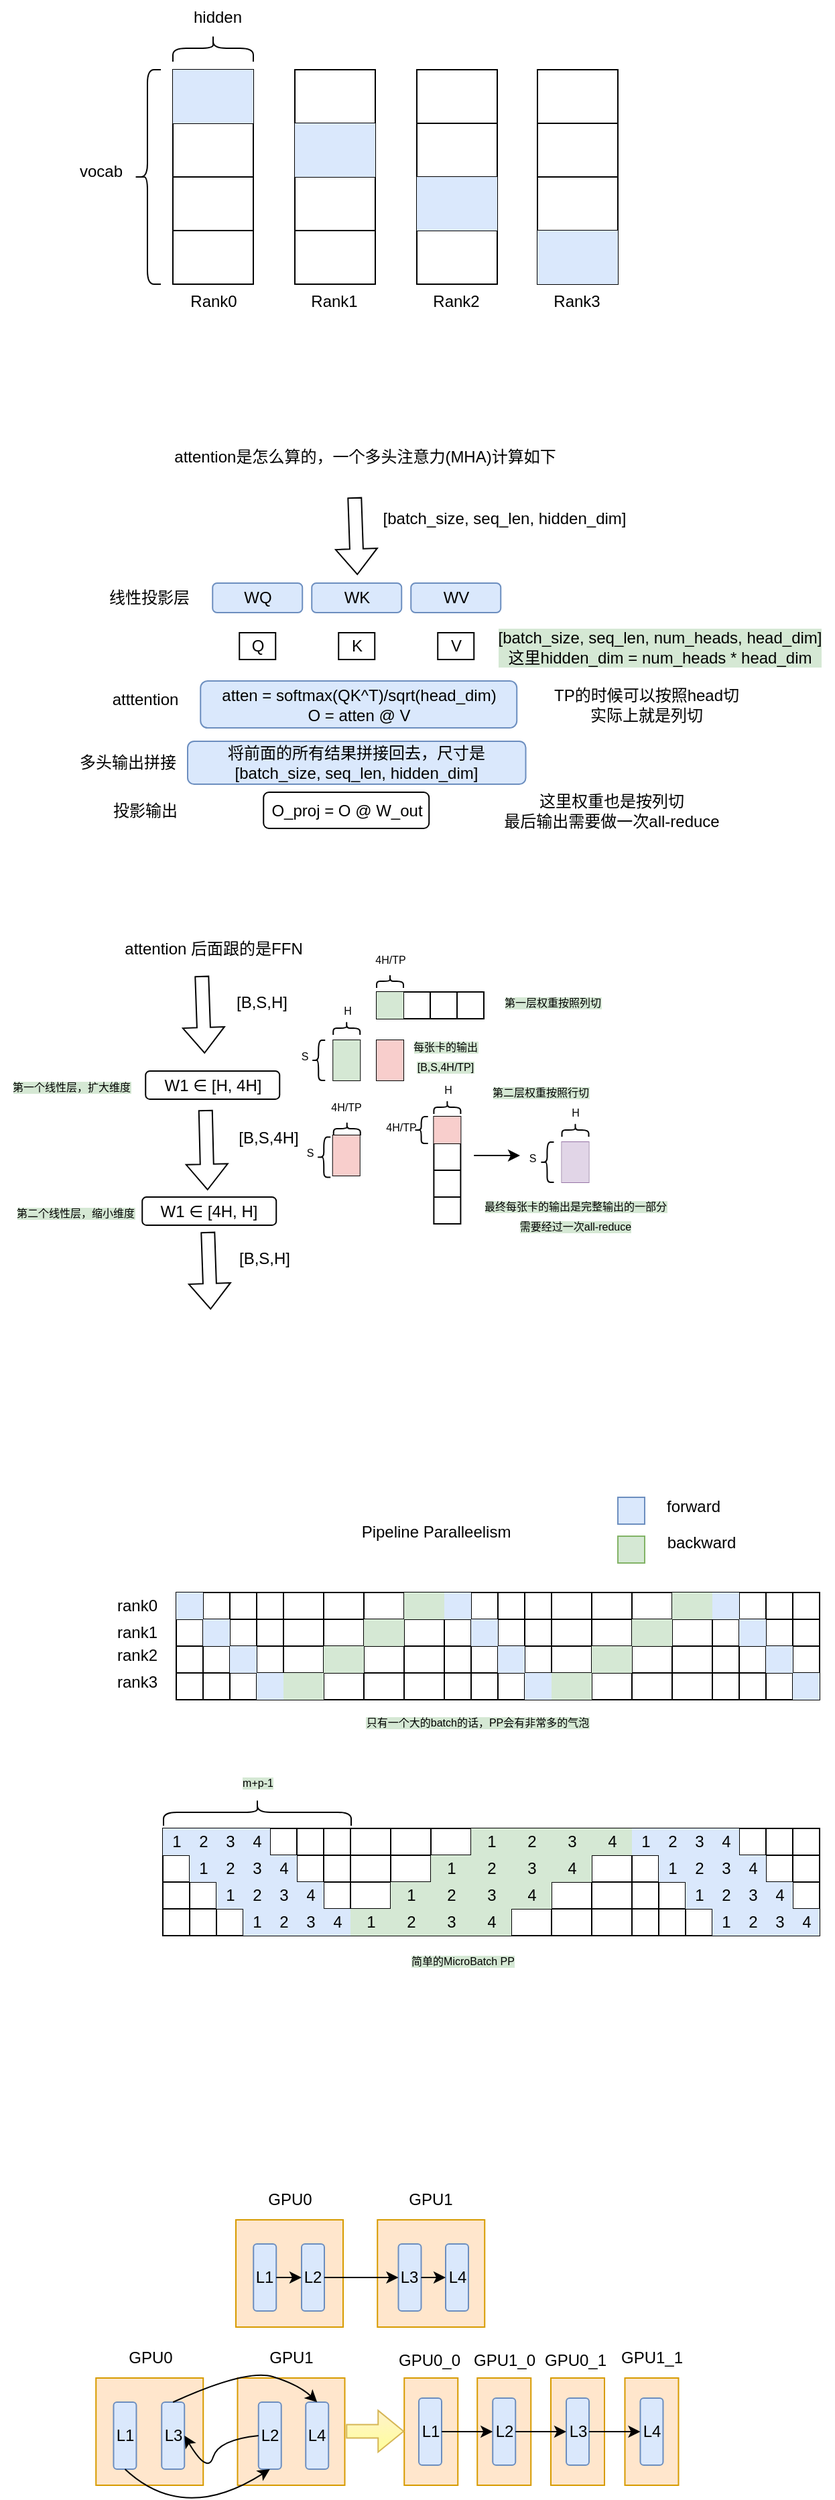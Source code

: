 <mxfile version="28.0.6">
  <diagram name="第 1 页" id="EWJQIrNWfICb7iIzTn4a">
    <mxGraphModel dx="595" dy="362" grid="0" gridSize="10" guides="1" tooltips="1" connect="1" arrows="1" fold="1" page="1" pageScale="1" pageWidth="827" pageHeight="1169" math="0" shadow="0">
      <root>
        <mxCell id="0" />
        <mxCell id="1" parent="0" />
        <mxCell id="oowebGv03fU5Xog6vTBj-1" value="" style="shape=table;startSize=0;container=1;collapsible=0;childLayout=tableLayout;" parent="1" vertex="1">
          <mxGeometry x="163" y="116" width="60" height="160" as="geometry" />
        </mxCell>
        <mxCell id="oowebGv03fU5Xog6vTBj-2" value="" style="shape=tableRow;horizontal=0;startSize=0;swimlaneHead=0;swimlaneBody=0;strokeColor=inherit;top=0;left=0;bottom=0;right=0;collapsible=0;dropTarget=0;fillColor=none;points=[[0,0.5],[1,0.5]];portConstraint=eastwest;" parent="oowebGv03fU5Xog6vTBj-1" vertex="1">
          <mxGeometry width="60" height="40" as="geometry" />
        </mxCell>
        <mxCell id="oowebGv03fU5Xog6vTBj-3" value="" style="shape=partialRectangle;html=1;whiteSpace=wrap;connectable=0;strokeColor=#6c8ebf;overflow=hidden;fillColor=#dae8fc;top=0;left=0;bottom=0;right=0;pointerEvents=1;" parent="oowebGv03fU5Xog6vTBj-2" vertex="1">
          <mxGeometry width="60" height="40" as="geometry">
            <mxRectangle width="60" height="40" as="alternateBounds" />
          </mxGeometry>
        </mxCell>
        <mxCell id="oowebGv03fU5Xog6vTBj-4" value="" style="shape=tableRow;horizontal=0;startSize=0;swimlaneHead=0;swimlaneBody=0;strokeColor=inherit;top=0;left=0;bottom=0;right=0;collapsible=0;dropTarget=0;fillColor=none;points=[[0,0.5],[1,0.5]];portConstraint=eastwest;" parent="oowebGv03fU5Xog6vTBj-1" vertex="1">
          <mxGeometry y="40" width="60" height="40" as="geometry" />
        </mxCell>
        <mxCell id="oowebGv03fU5Xog6vTBj-5" value="" style="shape=partialRectangle;html=1;whiteSpace=wrap;connectable=0;strokeColor=inherit;overflow=hidden;fillColor=none;top=0;left=0;bottom=0;right=0;pointerEvents=1;" parent="oowebGv03fU5Xog6vTBj-4" vertex="1">
          <mxGeometry width="60" height="40" as="geometry">
            <mxRectangle width="60" height="40" as="alternateBounds" />
          </mxGeometry>
        </mxCell>
        <mxCell id="oowebGv03fU5Xog6vTBj-6" value="" style="shape=tableRow;horizontal=0;startSize=0;swimlaneHead=0;swimlaneBody=0;strokeColor=inherit;top=0;left=0;bottom=0;right=0;collapsible=0;dropTarget=0;fillColor=none;points=[[0,0.5],[1,0.5]];portConstraint=eastwest;" parent="oowebGv03fU5Xog6vTBj-1" vertex="1">
          <mxGeometry y="80" width="60" height="40" as="geometry" />
        </mxCell>
        <mxCell id="oowebGv03fU5Xog6vTBj-7" value="" style="shape=partialRectangle;html=1;whiteSpace=wrap;connectable=0;strokeColor=inherit;overflow=hidden;fillColor=none;top=0;left=0;bottom=0;right=0;pointerEvents=1;" parent="oowebGv03fU5Xog6vTBj-6" vertex="1">
          <mxGeometry width="60" height="40" as="geometry">
            <mxRectangle width="60" height="40" as="alternateBounds" />
          </mxGeometry>
        </mxCell>
        <mxCell id="oowebGv03fU5Xog6vTBj-8" value="" style="shape=tableRow;horizontal=0;startSize=0;swimlaneHead=0;swimlaneBody=0;strokeColor=inherit;top=0;left=0;bottom=0;right=0;collapsible=0;dropTarget=0;fillColor=none;points=[[0,0.5],[1,0.5]];portConstraint=eastwest;" parent="oowebGv03fU5Xog6vTBj-1" vertex="1">
          <mxGeometry y="120" width="60" height="40" as="geometry" />
        </mxCell>
        <mxCell id="oowebGv03fU5Xog6vTBj-9" value="" style="shape=partialRectangle;html=1;whiteSpace=wrap;connectable=0;strokeColor=inherit;overflow=hidden;fillColor=none;top=0;left=0;bottom=0;right=0;pointerEvents=1;" parent="oowebGv03fU5Xog6vTBj-8" vertex="1">
          <mxGeometry width="60" height="40" as="geometry">
            <mxRectangle width="60" height="40" as="alternateBounds" />
          </mxGeometry>
        </mxCell>
        <mxCell id="oowebGv03fU5Xog6vTBj-10" value="" style="shape=table;startSize=0;container=1;collapsible=0;childLayout=tableLayout;" parent="1" vertex="1">
          <mxGeometry x="254" y="116" width="60" height="160" as="geometry" />
        </mxCell>
        <mxCell id="oowebGv03fU5Xog6vTBj-11" value="" style="shape=tableRow;horizontal=0;startSize=0;swimlaneHead=0;swimlaneBody=0;strokeColor=inherit;top=0;left=0;bottom=0;right=0;collapsible=0;dropTarget=0;fillColor=none;points=[[0,0.5],[1,0.5]];portConstraint=eastwest;" parent="oowebGv03fU5Xog6vTBj-10" vertex="1">
          <mxGeometry width="60" height="40" as="geometry" />
        </mxCell>
        <mxCell id="oowebGv03fU5Xog6vTBj-12" value="" style="shape=partialRectangle;html=1;whiteSpace=wrap;connectable=0;strokeColor=inherit;overflow=hidden;fillColor=none;top=0;left=0;bottom=0;right=0;pointerEvents=1;" parent="oowebGv03fU5Xog6vTBj-11" vertex="1">
          <mxGeometry width="60" height="40" as="geometry">
            <mxRectangle width="60" height="40" as="alternateBounds" />
          </mxGeometry>
        </mxCell>
        <mxCell id="oowebGv03fU5Xog6vTBj-13" value="" style="shape=tableRow;horizontal=0;startSize=0;swimlaneHead=0;swimlaneBody=0;strokeColor=inherit;top=0;left=0;bottom=0;right=0;collapsible=0;dropTarget=0;fillColor=none;points=[[0,0.5],[1,0.5]];portConstraint=eastwest;" parent="oowebGv03fU5Xog6vTBj-10" vertex="1">
          <mxGeometry y="40" width="60" height="40" as="geometry" />
        </mxCell>
        <mxCell id="oowebGv03fU5Xog6vTBj-14" value="" style="shape=partialRectangle;html=1;whiteSpace=wrap;connectable=0;strokeColor=#6c8ebf;overflow=hidden;fillColor=#dae8fc;top=0;left=0;bottom=0;right=0;pointerEvents=1;" parent="oowebGv03fU5Xog6vTBj-13" vertex="1">
          <mxGeometry width="60" height="40" as="geometry">
            <mxRectangle width="60" height="40" as="alternateBounds" />
          </mxGeometry>
        </mxCell>
        <mxCell id="oowebGv03fU5Xog6vTBj-15" value="" style="shape=tableRow;horizontal=0;startSize=0;swimlaneHead=0;swimlaneBody=0;strokeColor=inherit;top=0;left=0;bottom=0;right=0;collapsible=0;dropTarget=0;fillColor=none;points=[[0,0.5],[1,0.5]];portConstraint=eastwest;" parent="oowebGv03fU5Xog6vTBj-10" vertex="1">
          <mxGeometry y="80" width="60" height="40" as="geometry" />
        </mxCell>
        <mxCell id="oowebGv03fU5Xog6vTBj-16" value="" style="shape=partialRectangle;html=1;whiteSpace=wrap;connectable=0;strokeColor=inherit;overflow=hidden;fillColor=none;top=0;left=0;bottom=0;right=0;pointerEvents=1;" parent="oowebGv03fU5Xog6vTBj-15" vertex="1">
          <mxGeometry width="60" height="40" as="geometry">
            <mxRectangle width="60" height="40" as="alternateBounds" />
          </mxGeometry>
        </mxCell>
        <mxCell id="oowebGv03fU5Xog6vTBj-17" value="" style="shape=tableRow;horizontal=0;startSize=0;swimlaneHead=0;swimlaneBody=0;strokeColor=inherit;top=0;left=0;bottom=0;right=0;collapsible=0;dropTarget=0;fillColor=none;points=[[0,0.5],[1,0.5]];portConstraint=eastwest;" parent="oowebGv03fU5Xog6vTBj-10" vertex="1">
          <mxGeometry y="120" width="60" height="40" as="geometry" />
        </mxCell>
        <mxCell id="oowebGv03fU5Xog6vTBj-18" value="" style="shape=partialRectangle;html=1;whiteSpace=wrap;connectable=0;strokeColor=inherit;overflow=hidden;fillColor=none;top=0;left=0;bottom=0;right=0;pointerEvents=1;" parent="oowebGv03fU5Xog6vTBj-17" vertex="1">
          <mxGeometry width="60" height="40" as="geometry">
            <mxRectangle width="60" height="40" as="alternateBounds" />
          </mxGeometry>
        </mxCell>
        <mxCell id="oowebGv03fU5Xog6vTBj-28" value="" style="shape=table;startSize=0;container=1;collapsible=0;childLayout=tableLayout;" parent="1" vertex="1">
          <mxGeometry x="345" y="116" width="60" height="160" as="geometry" />
        </mxCell>
        <mxCell id="oowebGv03fU5Xog6vTBj-29" value="" style="shape=tableRow;horizontal=0;startSize=0;swimlaneHead=0;swimlaneBody=0;strokeColor=inherit;top=0;left=0;bottom=0;right=0;collapsible=0;dropTarget=0;fillColor=none;points=[[0,0.5],[1,0.5]];portConstraint=eastwest;" parent="oowebGv03fU5Xog6vTBj-28" vertex="1">
          <mxGeometry width="60" height="40" as="geometry" />
        </mxCell>
        <mxCell id="oowebGv03fU5Xog6vTBj-30" value="" style="shape=partialRectangle;html=1;whiteSpace=wrap;connectable=0;strokeColor=inherit;overflow=hidden;fillColor=none;top=0;left=0;bottom=0;right=0;pointerEvents=1;" parent="oowebGv03fU5Xog6vTBj-29" vertex="1">
          <mxGeometry width="60" height="40" as="geometry">
            <mxRectangle width="60" height="40" as="alternateBounds" />
          </mxGeometry>
        </mxCell>
        <mxCell id="oowebGv03fU5Xog6vTBj-31" value="" style="shape=tableRow;horizontal=0;startSize=0;swimlaneHead=0;swimlaneBody=0;strokeColor=inherit;top=0;left=0;bottom=0;right=0;collapsible=0;dropTarget=0;fillColor=none;points=[[0,0.5],[1,0.5]];portConstraint=eastwest;" parent="oowebGv03fU5Xog6vTBj-28" vertex="1">
          <mxGeometry y="40" width="60" height="40" as="geometry" />
        </mxCell>
        <mxCell id="oowebGv03fU5Xog6vTBj-32" value="" style="shape=partialRectangle;html=1;whiteSpace=wrap;connectable=0;strokeColor=inherit;overflow=hidden;fillColor=none;top=0;left=0;bottom=0;right=0;pointerEvents=1;" parent="oowebGv03fU5Xog6vTBj-31" vertex="1">
          <mxGeometry width="60" height="40" as="geometry">
            <mxRectangle width="60" height="40" as="alternateBounds" />
          </mxGeometry>
        </mxCell>
        <mxCell id="oowebGv03fU5Xog6vTBj-33" value="" style="shape=tableRow;horizontal=0;startSize=0;swimlaneHead=0;swimlaneBody=0;strokeColor=inherit;top=0;left=0;bottom=0;right=0;collapsible=0;dropTarget=0;fillColor=none;points=[[0,0.5],[1,0.5]];portConstraint=eastwest;" parent="oowebGv03fU5Xog6vTBj-28" vertex="1">
          <mxGeometry y="80" width="60" height="40" as="geometry" />
        </mxCell>
        <mxCell id="oowebGv03fU5Xog6vTBj-34" value="" style="shape=partialRectangle;html=1;whiteSpace=wrap;connectable=0;strokeColor=#6c8ebf;overflow=hidden;fillColor=#dae8fc;top=0;left=0;bottom=0;right=0;pointerEvents=1;" parent="oowebGv03fU5Xog6vTBj-33" vertex="1">
          <mxGeometry width="60" height="40" as="geometry">
            <mxRectangle width="60" height="40" as="alternateBounds" />
          </mxGeometry>
        </mxCell>
        <mxCell id="oowebGv03fU5Xog6vTBj-35" value="" style="shape=tableRow;horizontal=0;startSize=0;swimlaneHead=0;swimlaneBody=0;strokeColor=inherit;top=0;left=0;bottom=0;right=0;collapsible=0;dropTarget=0;fillColor=none;points=[[0,0.5],[1,0.5]];portConstraint=eastwest;" parent="oowebGv03fU5Xog6vTBj-28" vertex="1">
          <mxGeometry y="120" width="60" height="40" as="geometry" />
        </mxCell>
        <mxCell id="oowebGv03fU5Xog6vTBj-36" value="" style="shape=partialRectangle;html=1;whiteSpace=wrap;connectable=0;strokeColor=inherit;overflow=hidden;fillColor=none;top=0;left=0;bottom=0;right=0;pointerEvents=1;" parent="oowebGv03fU5Xog6vTBj-35" vertex="1">
          <mxGeometry width="60" height="40" as="geometry">
            <mxRectangle width="60" height="40" as="alternateBounds" />
          </mxGeometry>
        </mxCell>
        <mxCell id="oowebGv03fU5Xog6vTBj-37" value="" style="shape=table;startSize=0;container=1;collapsible=0;childLayout=tableLayout;" parent="1" vertex="1">
          <mxGeometry x="435" y="116" width="60" height="160" as="geometry" />
        </mxCell>
        <mxCell id="oowebGv03fU5Xog6vTBj-38" value="" style="shape=tableRow;horizontal=0;startSize=0;swimlaneHead=0;swimlaneBody=0;strokeColor=inherit;top=0;left=0;bottom=0;right=0;collapsible=0;dropTarget=0;fillColor=none;points=[[0,0.5],[1,0.5]];portConstraint=eastwest;" parent="oowebGv03fU5Xog6vTBj-37" vertex="1">
          <mxGeometry width="60" height="40" as="geometry" />
        </mxCell>
        <mxCell id="oowebGv03fU5Xog6vTBj-39" value="" style="shape=partialRectangle;html=1;whiteSpace=wrap;connectable=0;strokeColor=inherit;overflow=hidden;fillColor=none;top=0;left=0;bottom=0;right=0;pointerEvents=1;" parent="oowebGv03fU5Xog6vTBj-38" vertex="1">
          <mxGeometry width="60" height="40" as="geometry">
            <mxRectangle width="60" height="40" as="alternateBounds" />
          </mxGeometry>
        </mxCell>
        <mxCell id="oowebGv03fU5Xog6vTBj-40" value="" style="shape=tableRow;horizontal=0;startSize=0;swimlaneHead=0;swimlaneBody=0;strokeColor=inherit;top=0;left=0;bottom=0;right=0;collapsible=0;dropTarget=0;fillColor=none;points=[[0,0.5],[1,0.5]];portConstraint=eastwest;" parent="oowebGv03fU5Xog6vTBj-37" vertex="1">
          <mxGeometry y="40" width="60" height="40" as="geometry" />
        </mxCell>
        <mxCell id="oowebGv03fU5Xog6vTBj-41" value="" style="shape=partialRectangle;html=1;whiteSpace=wrap;connectable=0;strokeColor=inherit;overflow=hidden;fillColor=none;top=0;left=0;bottom=0;right=0;pointerEvents=1;" parent="oowebGv03fU5Xog6vTBj-40" vertex="1">
          <mxGeometry width="60" height="40" as="geometry">
            <mxRectangle width="60" height="40" as="alternateBounds" />
          </mxGeometry>
        </mxCell>
        <mxCell id="oowebGv03fU5Xog6vTBj-42" value="" style="shape=tableRow;horizontal=0;startSize=0;swimlaneHead=0;swimlaneBody=0;strokeColor=inherit;top=0;left=0;bottom=0;right=0;collapsible=0;dropTarget=0;fillColor=none;points=[[0,0.5],[1,0.5]];portConstraint=eastwest;" parent="oowebGv03fU5Xog6vTBj-37" vertex="1">
          <mxGeometry y="80" width="60" height="40" as="geometry" />
        </mxCell>
        <mxCell id="oowebGv03fU5Xog6vTBj-43" value="" style="shape=partialRectangle;html=1;whiteSpace=wrap;connectable=0;strokeColor=inherit;overflow=hidden;fillColor=none;top=0;left=0;bottom=0;right=0;pointerEvents=1;" parent="oowebGv03fU5Xog6vTBj-42" vertex="1">
          <mxGeometry width="60" height="40" as="geometry">
            <mxRectangle width="60" height="40" as="alternateBounds" />
          </mxGeometry>
        </mxCell>
        <mxCell id="oowebGv03fU5Xog6vTBj-44" value="" style="shape=tableRow;horizontal=0;startSize=0;swimlaneHead=0;swimlaneBody=0;strokeColor=#6c8ebf;top=0;left=0;bottom=0;right=0;collapsible=0;dropTarget=0;fillColor=#dae8fc;points=[[0,0.5],[1,0.5]];portConstraint=eastwest;" parent="oowebGv03fU5Xog6vTBj-37" vertex="1">
          <mxGeometry y="120" width="60" height="40" as="geometry" />
        </mxCell>
        <mxCell id="oowebGv03fU5Xog6vTBj-45" value="" style="shape=partialRectangle;html=1;whiteSpace=wrap;connectable=0;strokeColor=inherit;overflow=hidden;fillColor=none;top=0;left=0;bottom=0;right=0;pointerEvents=1;" parent="oowebGv03fU5Xog6vTBj-44" vertex="1">
          <mxGeometry width="60" height="40" as="geometry">
            <mxRectangle width="60" height="40" as="alternateBounds" />
          </mxGeometry>
        </mxCell>
        <mxCell id="oowebGv03fU5Xog6vTBj-46" value="" style="shape=curlyBracket;whiteSpace=wrap;html=1;rounded=1;labelPosition=left;verticalLabelPosition=middle;align=right;verticalAlign=middle;" parent="1" vertex="1">
          <mxGeometry x="134" y="116" width="20" height="160" as="geometry" />
        </mxCell>
        <mxCell id="oowebGv03fU5Xog6vTBj-48" value="vocab" style="text;html=1;align=center;verticalAlign=middle;resizable=0;points=[];autosize=1;strokeColor=none;fillColor=none;" parent="1" vertex="1">
          <mxGeometry x="84" y="179" width="50" height="26" as="geometry" />
        </mxCell>
        <mxCell id="oowebGv03fU5Xog6vTBj-49" value="" style="shape=curlyBracket;whiteSpace=wrap;html=1;rounded=1;labelPosition=left;verticalLabelPosition=middle;align=right;verticalAlign=middle;flipH=0;flipV=0;direction=south;" parent="1" vertex="1">
          <mxGeometry x="163" y="90" width="60" height="20" as="geometry" />
        </mxCell>
        <mxCell id="oowebGv03fU5Xog6vTBj-50" value="hidden" style="text;html=1;align=center;verticalAlign=middle;resizable=0;points=[];autosize=1;strokeColor=none;fillColor=none;" parent="1" vertex="1">
          <mxGeometry x="169" y="64" width="54" height="26" as="geometry" />
        </mxCell>
        <mxCell id="oowebGv03fU5Xog6vTBj-51" value="Rank0" style="text;html=1;align=center;verticalAlign=middle;resizable=0;points=[];autosize=1;strokeColor=none;fillColor=none;" parent="1" vertex="1">
          <mxGeometry x="166" y="276" width="53" height="26" as="geometry" />
        </mxCell>
        <mxCell id="oowebGv03fU5Xog6vTBj-52" value="Rank1" style="text;html=1;align=center;verticalAlign=middle;resizable=0;points=[];autosize=1;strokeColor=none;fillColor=none;" parent="1" vertex="1">
          <mxGeometry x="256.5" y="276" width="53" height="26" as="geometry" />
        </mxCell>
        <mxCell id="oowebGv03fU5Xog6vTBj-53" value="Rank2" style="text;html=1;align=center;verticalAlign=middle;resizable=0;points=[];autosize=1;strokeColor=none;fillColor=none;" parent="1" vertex="1">
          <mxGeometry x="347.5" y="276" width="53" height="26" as="geometry" />
        </mxCell>
        <mxCell id="oowebGv03fU5Xog6vTBj-54" value="Rank3" style="text;html=1;align=center;verticalAlign=middle;resizable=0;points=[];autosize=1;strokeColor=none;fillColor=none;" parent="1" vertex="1">
          <mxGeometry x="437.5" y="276" width="53" height="26" as="geometry" />
        </mxCell>
        <mxCell id="oowebGv03fU5Xog6vTBj-56" value="attention是怎么算的，一个多头注意力(MHA)计算如下" style="text;html=1;align=center;verticalAlign=middle;resizable=0;points=[];autosize=1;strokeColor=none;fillColor=none;" parent="1" vertex="1">
          <mxGeometry x="154.62" y="392" width="303" height="26" as="geometry" />
        </mxCell>
        <mxCell id="oowebGv03fU5Xog6vTBj-57" value="" style="shape=flexArrow;endArrow=classic;html=1;rounded=0;" parent="1" edge="1">
          <mxGeometry width="50" height="50" relative="1" as="geometry">
            <mxPoint x="298.62" y="435" as="sourcePoint" />
            <mxPoint x="300.62" y="493" as="targetPoint" />
          </mxGeometry>
        </mxCell>
        <mxCell id="oowebGv03fU5Xog6vTBj-58" value="[batch_size, seq_len, hidden_dim]" style="text;html=1;align=center;verticalAlign=middle;resizable=0;points=[];autosize=1;strokeColor=none;fillColor=none;" parent="1" vertex="1">
          <mxGeometry x="310.62" y="438" width="199" height="26" as="geometry" />
        </mxCell>
        <mxCell id="oowebGv03fU5Xog6vTBj-59" value="WQ" style="rounded=1;whiteSpace=wrap;html=1;fillColor=#dae8fc;strokeColor=#6c8ebf;" parent="1" vertex="1">
          <mxGeometry x="192.62" y="499" width="67" height="22" as="geometry" />
        </mxCell>
        <mxCell id="oowebGv03fU5Xog6vTBj-60" value="WK" style="rounded=1;whiteSpace=wrap;html=1;fillColor=#dae8fc;strokeColor=#6c8ebf;" parent="1" vertex="1">
          <mxGeometry x="266.62" y="499" width="67" height="22" as="geometry" />
        </mxCell>
        <mxCell id="oowebGv03fU5Xog6vTBj-61" value="WV" style="rounded=1;whiteSpace=wrap;html=1;fillColor=#dae8fc;strokeColor=#6c8ebf;" parent="1" vertex="1">
          <mxGeometry x="340.62" y="499" width="67" height="22" as="geometry" />
        </mxCell>
        <mxCell id="oowebGv03fU5Xog6vTBj-62" value="线性投影层" style="text;html=1;align=center;verticalAlign=middle;resizable=0;points=[];autosize=1;strokeColor=none;fillColor=none;" parent="1" vertex="1">
          <mxGeometry x="105.62" y="497" width="78" height="26" as="geometry" />
        </mxCell>
        <mxCell id="oowebGv03fU5Xog6vTBj-63" value="Q" style="rounded=0;whiteSpace=wrap;html=1;" parent="1" vertex="1">
          <mxGeometry x="212.62" y="536" width="27" height="20" as="geometry" />
        </mxCell>
        <mxCell id="oowebGv03fU5Xog6vTBj-64" value="K" style="rounded=0;whiteSpace=wrap;html=1;" parent="1" vertex="1">
          <mxGeometry x="286.62" y="536" width="27" height="20" as="geometry" />
        </mxCell>
        <mxCell id="oowebGv03fU5Xog6vTBj-65" value="V" style="rounded=0;whiteSpace=wrap;html=1;" parent="1" vertex="1">
          <mxGeometry x="360.62" y="536" width="27" height="20" as="geometry" />
        </mxCell>
        <mxCell id="oowebGv03fU5Xog6vTBj-66" value="[batch_size, seq_len, num_heads, head_dim]&lt;div&gt;这里hidden_dim = num_heads * head_dim&lt;/div&gt;" style="text;html=1;align=center;verticalAlign=middle;resizable=0;points=[];autosize=1;labelBackgroundColor=#D5E8D4;" parent="1" vertex="1">
          <mxGeometry x="395.62" y="526" width="260" height="41" as="geometry" />
        </mxCell>
        <mxCell id="oowebGv03fU5Xog6vTBj-67" value="atten = softmax(QK^T)/sqrt(head_dim)&lt;div&gt;O = atten @ V&lt;/div&gt;" style="rounded=1;whiteSpace=wrap;html=1;fillColor=#dae8fc;strokeColor=#6c8ebf;" parent="1" vertex="1">
          <mxGeometry x="183.62" y="572" width="236" height="35" as="geometry" />
        </mxCell>
        <mxCell id="oowebGv03fU5Xog6vTBj-68" value="atttention" style="text;html=1;align=center;verticalAlign=middle;resizable=0;points=[];autosize=1;strokeColor=none;fillColor=none;" parent="1" vertex="1">
          <mxGeometry x="108.62" y="573" width="67" height="26" as="geometry" />
        </mxCell>
        <mxCell id="oowebGv03fU5Xog6vTBj-70" value="将前面的所有结果拼接回去，尺寸是&lt;span style=&quot;text-wrap-mode: nowrap;&quot;&gt;[batch_size, seq_len, hidden_dim]&lt;/span&gt;" style="rounded=1;whiteSpace=wrap;html=1;fillColor=#dae8fc;strokeColor=#6c8ebf;" parent="1" vertex="1">
          <mxGeometry x="174" y="617" width="252.25" height="32" as="geometry" />
        </mxCell>
        <mxCell id="oowebGv03fU5Xog6vTBj-71" value="O_proj = O @ W_out" style="rounded=1;whiteSpace=wrap;html=1;" parent="1" vertex="1">
          <mxGeometry x="230.62" y="655" width="123.5" height="27" as="geometry" />
        </mxCell>
        <mxCell id="oowebGv03fU5Xog6vTBj-72" value="投影输出" style="text;html=1;align=center;verticalAlign=middle;resizable=0;points=[];autosize=1;strokeColor=none;fillColor=none;" parent="1" vertex="1">
          <mxGeometry x="109.12" y="656" width="66" height="26" as="geometry" />
        </mxCell>
        <mxCell id="oowebGv03fU5Xog6vTBj-73" value="多头输出拼接" style="text;html=1;align=center;verticalAlign=middle;resizable=0;points=[];autosize=1;strokeColor=none;fillColor=none;" parent="1" vertex="1">
          <mxGeometry x="84" y="620" width="90" height="26" as="geometry" />
        </mxCell>
        <mxCell id="oowebGv03fU5Xog6vTBj-74" value="TP的时候可以按照head切&lt;div&gt;实际上就是列切&lt;/div&gt;" style="text;html=1;align=center;verticalAlign=middle;resizable=0;points=[];autosize=1;strokeColor=none;fillColor=none;" parent="1" vertex="1">
          <mxGeometry x="437.5" y="569" width="156" height="41" as="geometry" />
        </mxCell>
        <mxCell id="oowebGv03fU5Xog6vTBj-75" value="这里权重也是按列切&lt;div&gt;最后输出需要做一次all-reduce&lt;/div&gt;" style="text;html=1;align=center;verticalAlign=middle;resizable=0;points=[];autosize=1;strokeColor=none;fillColor=none;" parent="1" vertex="1">
          <mxGeometry x="400.62" y="648" width="179" height="41" as="geometry" />
        </mxCell>
        <mxCell id="oowebGv03fU5Xog6vTBj-76" value="attention 后面跟的是FFN&lt;div&gt;&lt;br&gt;&lt;/div&gt;" style="text;html=1;align=center;verticalAlign=middle;resizable=0;points=[];autosize=1;strokeColor=none;fillColor=none;" parent="1" vertex="1">
          <mxGeometry x="117.12" y="758" width="151" height="41" as="geometry" />
        </mxCell>
        <mxCell id="oowebGv03fU5Xog6vTBj-77" value="" style="shape=flexArrow;endArrow=classic;html=1;rounded=0;" parent="1" edge="1">
          <mxGeometry width="50" height="50" relative="1" as="geometry">
            <mxPoint x="184.62" y="792" as="sourcePoint" />
            <mxPoint x="186.62" y="850" as="targetPoint" />
          </mxGeometry>
        </mxCell>
        <mxCell id="oowebGv03fU5Xog6vTBj-78" value="[B,S,H]" style="text;html=1;align=center;verticalAlign=middle;resizable=0;points=[];autosize=1;strokeColor=none;fillColor=none;" parent="1" vertex="1">
          <mxGeometry x="200.5" y="799" width="56" height="26" as="geometry" />
        </mxCell>
        <mxCell id="oowebGv03fU5Xog6vTBj-79" value="W1&amp;nbsp;∈ [H, 4H]" style="rounded=1;whiteSpace=wrap;html=1;" parent="1" vertex="1">
          <mxGeometry x="142.62" y="863" width="100" height="21" as="geometry" />
        </mxCell>
        <mxCell id="oowebGv03fU5Xog6vTBj-80" value="&lt;font style=&quot;font-size: 8px; background-color: rgb(213, 232, 212);&quot;&gt;第一个线性层，扩大维度&lt;/font&gt;" style="text;html=1;align=center;verticalAlign=middle;resizable=0;points=[];autosize=1;strokeColor=none;fillColor=none;" parent="1" vertex="1">
          <mxGeometry x="34.12" y="860.5" width="106" height="26" as="geometry" />
        </mxCell>
        <mxCell id="oowebGv03fU5Xog6vTBj-81" value="" style="shape=flexArrow;endArrow=classic;html=1;rounded=0;" parent="1" edge="1">
          <mxGeometry width="50" height="50" relative="1" as="geometry">
            <mxPoint x="187.37" y="892" as="sourcePoint" />
            <mxPoint x="188.87" y="952" as="targetPoint" />
          </mxGeometry>
        </mxCell>
        <mxCell id="oowebGv03fU5Xog6vTBj-82" value="[B,S,4H]" style="text;html=1;align=center;verticalAlign=middle;resizable=0;points=[];autosize=1;strokeColor=none;fillColor=none;" parent="1" vertex="1">
          <mxGeometry x="202.74" y="900" width="63" height="26" as="geometry" />
        </mxCell>
        <mxCell id="oowebGv03fU5Xog6vTBj-83" value="W1&amp;nbsp;∈ [4H, H]" style="rounded=1;whiteSpace=wrap;html=1;" parent="1" vertex="1">
          <mxGeometry x="140.12" y="957" width="100" height="21" as="geometry" />
        </mxCell>
        <mxCell id="oowebGv03fU5Xog6vTBj-84" value="&lt;font style=&quot;font-size: 8px; background-color: rgb(213, 232, 212);&quot;&gt;第二个线性层，缩小维度&lt;/font&gt;" style="text;html=1;align=center;verticalAlign=middle;resizable=0;points=[];autosize=1;strokeColor=none;fillColor=none;" parent="1" vertex="1">
          <mxGeometry x="36.62" y="954.5" width="106" height="26" as="geometry" />
        </mxCell>
        <mxCell id="oowebGv03fU5Xog6vTBj-85" value="" style="shape=table;startSize=0;container=1;collapsible=0;childLayout=tableLayout;" parent="1" vertex="1">
          <mxGeometry x="315" y="804" width="80" height="20" as="geometry" />
        </mxCell>
        <mxCell id="oowebGv03fU5Xog6vTBj-86" value="" style="shape=tableRow;horizontal=0;startSize=0;swimlaneHead=0;swimlaneBody=0;strokeColor=inherit;top=0;left=0;bottom=0;right=0;collapsible=0;dropTarget=0;fillColor=none;points=[[0,0.5],[1,0.5]];portConstraint=eastwest;" parent="oowebGv03fU5Xog6vTBj-85" vertex="1">
          <mxGeometry width="80" height="20" as="geometry" />
        </mxCell>
        <mxCell id="oowebGv03fU5Xog6vTBj-87" value="" style="shape=partialRectangle;html=1;whiteSpace=wrap;connectable=0;strokeColor=#82b366;overflow=hidden;fillColor=#d5e8d4;top=0;left=0;bottom=0;right=0;pointerEvents=1;" parent="oowebGv03fU5Xog6vTBj-86" vertex="1">
          <mxGeometry width="20" height="20" as="geometry">
            <mxRectangle width="20" height="20" as="alternateBounds" />
          </mxGeometry>
        </mxCell>
        <mxCell id="oowebGv03fU5Xog6vTBj-88" value="" style="shape=partialRectangle;html=1;whiteSpace=wrap;connectable=0;strokeColor=inherit;overflow=hidden;fillColor=none;top=0;left=0;bottom=0;right=0;pointerEvents=1;" parent="oowebGv03fU5Xog6vTBj-86" vertex="1">
          <mxGeometry x="20" width="20" height="20" as="geometry">
            <mxRectangle width="20" height="20" as="alternateBounds" />
          </mxGeometry>
        </mxCell>
        <mxCell id="oowebGv03fU5Xog6vTBj-89" value="" style="shape=partialRectangle;html=1;whiteSpace=wrap;connectable=0;strokeColor=inherit;overflow=hidden;fillColor=none;top=0;left=0;bottom=0;right=0;pointerEvents=1;" parent="oowebGv03fU5Xog6vTBj-86" vertex="1">
          <mxGeometry x="40" width="20" height="20" as="geometry">
            <mxRectangle width="20" height="20" as="alternateBounds" />
          </mxGeometry>
        </mxCell>
        <mxCell id="oowebGv03fU5Xog6vTBj-90" value="" style="shape=partialRectangle;html=1;whiteSpace=wrap;connectable=0;strokeColor=inherit;overflow=hidden;fillColor=none;top=0;left=0;bottom=0;right=0;pointerEvents=1;" parent="oowebGv03fU5Xog6vTBj-86" vertex="1">
          <mxGeometry x="60" width="20" height="20" as="geometry">
            <mxRectangle width="20" height="20" as="alternateBounds" />
          </mxGeometry>
        </mxCell>
        <mxCell id="oowebGv03fU5Xog6vTBj-91" value="" style="shape=table;startSize=0;container=1;collapsible=0;childLayout=tableLayout;" parent="1" vertex="1">
          <mxGeometry x="315" y="840" width="20" height="30" as="geometry" />
        </mxCell>
        <mxCell id="oowebGv03fU5Xog6vTBj-92" value="" style="shape=tableRow;horizontal=0;startSize=0;swimlaneHead=0;swimlaneBody=0;strokeColor=inherit;top=0;left=0;bottom=0;right=0;collapsible=0;dropTarget=0;fillColor=none;points=[[0,0.5],[1,0.5]];portConstraint=eastwest;" parent="oowebGv03fU5Xog6vTBj-91" vertex="1">
          <mxGeometry width="20" height="30" as="geometry" />
        </mxCell>
        <mxCell id="oowebGv03fU5Xog6vTBj-93" value="" style="shape=partialRectangle;html=1;whiteSpace=wrap;connectable=0;strokeColor=#b85450;overflow=hidden;fillColor=#f8cecc;top=0;left=0;bottom=0;right=0;pointerEvents=1;" parent="oowebGv03fU5Xog6vTBj-92" vertex="1">
          <mxGeometry width="20" height="30" as="geometry">
            <mxRectangle width="20" height="30" as="alternateBounds" />
          </mxGeometry>
        </mxCell>
        <mxCell id="oowebGv03fU5Xog6vTBj-95" value="" style="shape=table;startSize=0;container=1;collapsible=0;childLayout=tableLayout;" parent="1" vertex="1">
          <mxGeometry x="282.62" y="840" width="20" height="30" as="geometry" />
        </mxCell>
        <mxCell id="oowebGv03fU5Xog6vTBj-96" value="" style="shape=tableRow;horizontal=0;startSize=0;swimlaneHead=0;swimlaneBody=0;strokeColor=#82b366;top=0;left=0;bottom=0;right=0;collapsible=0;dropTarget=0;fillColor=#d5e8d4;points=[[0,0.5],[1,0.5]];portConstraint=eastwest;" parent="oowebGv03fU5Xog6vTBj-95" vertex="1">
          <mxGeometry width="20" height="30" as="geometry" />
        </mxCell>
        <mxCell id="oowebGv03fU5Xog6vTBj-97" value="" style="shape=partialRectangle;html=1;whiteSpace=wrap;connectable=0;strokeColor=inherit;overflow=hidden;fillColor=none;top=0;left=0;bottom=0;right=0;pointerEvents=1;" parent="oowebGv03fU5Xog6vTBj-96" vertex="1">
          <mxGeometry width="20" height="30" as="geometry">
            <mxRectangle width="20" height="30" as="alternateBounds" />
          </mxGeometry>
        </mxCell>
        <mxCell id="oowebGv03fU5Xog6vTBj-98" value="" style="shape=curlyBracket;whiteSpace=wrap;html=1;rounded=1;labelPosition=left;verticalLabelPosition=middle;align=right;verticalAlign=middle;" parent="1" vertex="1">
          <mxGeometry x="266.62" y="840" width="10" height="30" as="geometry" />
        </mxCell>
        <mxCell id="oowebGv03fU5Xog6vTBj-100" value="&lt;font style=&quot;font-size: 8px;&quot;&gt;S&lt;/font&gt;" style="text;html=1;align=center;verticalAlign=middle;resizable=0;points=[];autosize=1;strokeColor=none;fillColor=none;" parent="1" vertex="1">
          <mxGeometry x="249" y="837.5" width="23" height="26" as="geometry" />
        </mxCell>
        <mxCell id="oowebGv03fU5Xog6vTBj-101" value="" style="shape=curlyBracket;whiteSpace=wrap;html=1;rounded=1;labelPosition=left;verticalLabelPosition=middle;align=right;verticalAlign=middle;size=0.5;direction=south;" parent="1" vertex="1">
          <mxGeometry x="282.62" y="826" width="20" height="10" as="geometry" />
        </mxCell>
        <mxCell id="oowebGv03fU5Xog6vTBj-102" value="&lt;font style=&quot;font-size: 8px;&quot;&gt;H&lt;/font&gt;" style="text;html=1;align=center;verticalAlign=middle;resizable=0;points=[];autosize=1;strokeColor=none;fillColor=none;" parent="1" vertex="1">
          <mxGeometry x="280.62" y="804" width="24" height="26" as="geometry" />
        </mxCell>
        <mxCell id="oowebGv03fU5Xog6vTBj-103" value="" style="shape=curlyBracket;whiteSpace=wrap;html=1;rounded=1;labelPosition=left;verticalLabelPosition=middle;align=right;verticalAlign=middle;size=0.5;direction=south;" parent="1" vertex="1">
          <mxGeometry x="315" y="791" width="20" height="10" as="geometry" />
        </mxCell>
        <mxCell id="oowebGv03fU5Xog6vTBj-104" value="&lt;font style=&quot;font-size: 8px;&quot;&gt;4H/TP&lt;/font&gt;" style="text;html=1;align=center;verticalAlign=middle;resizable=0;points=[];autosize=1;strokeColor=none;fillColor=none;" parent="1" vertex="1">
          <mxGeometry x="304" y="765.5" width="41" height="26" as="geometry" />
        </mxCell>
        <mxCell id="oowebGv03fU5Xog6vTBj-105" value="&lt;font style=&quot;font-size: 8px; background-color: rgb(213, 232, 212);&quot;&gt;&lt;font style=&quot;&quot;&gt;每张卡的输出&lt;br&gt;[B,S,4H/TP&lt;/font&gt;]&lt;/font&gt;" style="text;html=1;align=center;verticalAlign=middle;resizable=0;points=[];autosize=1;" parent="1" vertex="1">
          <mxGeometry x="332.5" y="830" width="66" height="41" as="geometry" />
        </mxCell>
        <mxCell id="oowebGv03fU5Xog6vTBj-106" value="" style="shape=table;startSize=0;container=1;collapsible=0;childLayout=tableLayout;" parent="1" vertex="1">
          <mxGeometry x="282.37" y="911" width="20" height="30" as="geometry" />
        </mxCell>
        <mxCell id="oowebGv03fU5Xog6vTBj-107" value="" style="shape=tableRow;horizontal=0;startSize=0;swimlaneHead=0;swimlaneBody=0;strokeColor=inherit;top=0;left=0;bottom=0;right=0;collapsible=0;dropTarget=0;fillColor=none;points=[[0,0.5],[1,0.5]];portConstraint=eastwest;" parent="oowebGv03fU5Xog6vTBj-106" vertex="1">
          <mxGeometry width="20" height="30" as="geometry" />
        </mxCell>
        <mxCell id="oowebGv03fU5Xog6vTBj-108" value="" style="shape=partialRectangle;html=1;whiteSpace=wrap;connectable=0;strokeColor=#b85450;overflow=hidden;fillColor=#f8cecc;top=0;left=0;bottom=0;right=0;pointerEvents=1;" parent="oowebGv03fU5Xog6vTBj-107" vertex="1">
          <mxGeometry width="20" height="30" as="geometry">
            <mxRectangle width="20" height="30" as="alternateBounds" />
          </mxGeometry>
        </mxCell>
        <mxCell id="oowebGv03fU5Xog6vTBj-109" value="" style="shape=curlyBracket;whiteSpace=wrap;html=1;rounded=1;labelPosition=left;verticalLabelPosition=middle;align=right;verticalAlign=middle;size=0.5;direction=south;" parent="1" vertex="1">
          <mxGeometry x="282.87" y="901" width="20" height="10" as="geometry" />
        </mxCell>
        <mxCell id="oowebGv03fU5Xog6vTBj-110" value="&lt;font style=&quot;font-size: 8px;&quot;&gt;4H/TP&lt;/font&gt;" style="text;html=1;align=center;verticalAlign=middle;resizable=0;points=[];autosize=1;strokeColor=none;fillColor=none;" parent="1" vertex="1">
          <mxGeometry x="271.87" y="875.5" width="41" height="26" as="geometry" />
        </mxCell>
        <mxCell id="oowebGv03fU5Xog6vTBj-111" value="" style="shape=curlyBracket;whiteSpace=wrap;html=1;rounded=1;labelPosition=left;verticalLabelPosition=middle;align=right;verticalAlign=middle;" parent="1" vertex="1">
          <mxGeometry x="270.62" y="912.25" width="10" height="30" as="geometry" />
        </mxCell>
        <mxCell id="oowebGv03fU5Xog6vTBj-112" value="&lt;font style=&quot;font-size: 8px;&quot;&gt;S&lt;/font&gt;" style="text;html=1;align=center;verticalAlign=middle;resizable=0;points=[];autosize=1;strokeColor=none;fillColor=none;" parent="1" vertex="1">
          <mxGeometry x="253" y="909.75" width="23" height="26" as="geometry" />
        </mxCell>
        <mxCell id="oowebGv03fU5Xog6vTBj-113" value="" style="shape=table;startSize=0;container=1;collapsible=0;childLayout=tableLayout;" parent="1" vertex="1">
          <mxGeometry x="357.69" y="897" width="20" height="80" as="geometry" />
        </mxCell>
        <mxCell id="oowebGv03fU5Xog6vTBj-114" value="" style="shape=tableRow;horizontal=0;startSize=0;swimlaneHead=0;swimlaneBody=0;strokeColor=inherit;top=0;left=0;bottom=0;right=0;collapsible=0;dropTarget=0;fillColor=none;points=[[0,0.5],[1,0.5]];portConstraint=eastwest;" parent="oowebGv03fU5Xog6vTBj-113" vertex="1">
          <mxGeometry width="20" height="20" as="geometry" />
        </mxCell>
        <mxCell id="oowebGv03fU5Xog6vTBj-115" value="" style="shape=partialRectangle;html=1;whiteSpace=wrap;connectable=0;strokeColor=#b85450;overflow=hidden;fillColor=#f8cecc;top=0;left=0;bottom=0;right=0;pointerEvents=1;" parent="oowebGv03fU5Xog6vTBj-114" vertex="1">
          <mxGeometry width="20" height="20" as="geometry">
            <mxRectangle width="20" height="20" as="alternateBounds" />
          </mxGeometry>
        </mxCell>
        <mxCell id="oowebGv03fU5Xog6vTBj-116" value="" style="shape=tableRow;horizontal=0;startSize=0;swimlaneHead=0;swimlaneBody=0;strokeColor=inherit;top=0;left=0;bottom=0;right=0;collapsible=0;dropTarget=0;fillColor=none;points=[[0,0.5],[1,0.5]];portConstraint=eastwest;" parent="oowebGv03fU5Xog6vTBj-113" vertex="1">
          <mxGeometry y="20" width="20" height="20" as="geometry" />
        </mxCell>
        <mxCell id="oowebGv03fU5Xog6vTBj-117" value="" style="shape=partialRectangle;html=1;whiteSpace=wrap;connectable=0;strokeColor=inherit;overflow=hidden;fillColor=none;top=0;left=0;bottom=0;right=0;pointerEvents=1;" parent="oowebGv03fU5Xog6vTBj-116" vertex="1">
          <mxGeometry width="20" height="20" as="geometry">
            <mxRectangle width="20" height="20" as="alternateBounds" />
          </mxGeometry>
        </mxCell>
        <mxCell id="oowebGv03fU5Xog6vTBj-118" value="" style="shape=tableRow;horizontal=0;startSize=0;swimlaneHead=0;swimlaneBody=0;strokeColor=inherit;top=0;left=0;bottom=0;right=0;collapsible=0;dropTarget=0;fillColor=none;points=[[0,0.5],[1,0.5]];portConstraint=eastwest;" parent="oowebGv03fU5Xog6vTBj-113" vertex="1">
          <mxGeometry y="40" width="20" height="20" as="geometry" />
        </mxCell>
        <mxCell id="oowebGv03fU5Xog6vTBj-119" value="" style="shape=partialRectangle;html=1;whiteSpace=wrap;connectable=0;strokeColor=inherit;overflow=hidden;fillColor=none;top=0;left=0;bottom=0;right=0;pointerEvents=1;" parent="oowebGv03fU5Xog6vTBj-118" vertex="1">
          <mxGeometry width="20" height="20" as="geometry">
            <mxRectangle width="20" height="20" as="alternateBounds" />
          </mxGeometry>
        </mxCell>
        <mxCell id="oowebGv03fU5Xog6vTBj-120" value="" style="shape=tableRow;horizontal=0;startSize=0;swimlaneHead=0;swimlaneBody=0;strokeColor=inherit;top=0;left=0;bottom=0;right=0;collapsible=0;dropTarget=0;fillColor=none;points=[[0,0.5],[1,0.5]];portConstraint=eastwest;" parent="oowebGv03fU5Xog6vTBj-113" vertex="1">
          <mxGeometry y="60" width="20" height="20" as="geometry" />
        </mxCell>
        <mxCell id="oowebGv03fU5Xog6vTBj-121" value="" style="shape=partialRectangle;html=1;whiteSpace=wrap;connectable=0;strokeColor=inherit;overflow=hidden;fillColor=none;top=0;left=0;bottom=0;right=0;pointerEvents=1;" parent="oowebGv03fU5Xog6vTBj-120" vertex="1">
          <mxGeometry width="20" height="20" as="geometry">
            <mxRectangle width="20" height="20" as="alternateBounds" />
          </mxGeometry>
        </mxCell>
        <mxCell id="oowebGv03fU5Xog6vTBj-122" value="" style="shape=curlyBracket;whiteSpace=wrap;html=1;rounded=1;labelPosition=left;verticalLabelPosition=middle;align=right;verticalAlign=middle;" parent="1" vertex="1">
          <mxGeometry x="343.31" y="897" width="10" height="20" as="geometry" />
        </mxCell>
        <mxCell id="oowebGv03fU5Xog6vTBj-123" value="&lt;font style=&quot;font-size: 8px;&quot;&gt;4H/TP&lt;/font&gt;" style="text;html=1;align=center;verticalAlign=middle;resizable=0;points=[];autosize=1;strokeColor=none;fillColor=none;" parent="1" vertex="1">
          <mxGeometry x="312.31" y="891" width="41" height="26" as="geometry" />
        </mxCell>
        <mxCell id="oowebGv03fU5Xog6vTBj-124" value="" style="shape=curlyBracket;whiteSpace=wrap;html=1;rounded=1;labelPosition=left;verticalLabelPosition=middle;align=right;verticalAlign=middle;size=0.5;direction=south;" parent="1" vertex="1">
          <mxGeometry x="357.69" y="885" width="20" height="10" as="geometry" />
        </mxCell>
        <mxCell id="oowebGv03fU5Xog6vTBj-125" value="&lt;font style=&quot;font-size: 8px;&quot;&gt;H&lt;/font&gt;" style="text;html=1;align=center;verticalAlign=middle;resizable=0;points=[];autosize=1;strokeColor=none;fillColor=none;" parent="1" vertex="1">
          <mxGeometry x="355.69" y="863" width="24" height="26" as="geometry" />
        </mxCell>
        <mxCell id="oowebGv03fU5Xog6vTBj-126" value="" style="endArrow=classic;html=1;rounded=0;" parent="1" edge="1">
          <mxGeometry width="50" height="50" relative="1" as="geometry">
            <mxPoint x="387.62" y="926" as="sourcePoint" />
            <mxPoint x="422" y="926" as="targetPoint" />
          </mxGeometry>
        </mxCell>
        <mxCell id="oowebGv03fU5Xog6vTBj-127" value="" style="shape=table;startSize=0;container=1;collapsible=0;childLayout=tableLayout;fillColor=#e1d5e7;strokeColor=#9673a6;" parent="1" vertex="1">
          <mxGeometry x="453.24" y="916" width="20" height="30" as="geometry" />
        </mxCell>
        <mxCell id="oowebGv03fU5Xog6vTBj-128" value="" style="shape=tableRow;horizontal=0;startSize=0;swimlaneHead=0;swimlaneBody=0;strokeColor=#82b366;top=0;left=0;bottom=0;right=0;collapsible=0;dropTarget=0;fillColor=#d5e8d4;points=[[0,0.5],[1,0.5]];portConstraint=eastwest;" parent="oowebGv03fU5Xog6vTBj-127" vertex="1">
          <mxGeometry width="20" height="30" as="geometry" />
        </mxCell>
        <mxCell id="oowebGv03fU5Xog6vTBj-129" value="" style="shape=partialRectangle;html=1;whiteSpace=wrap;connectable=0;strokeColor=#9673a6;overflow=hidden;fillColor=#e1d5e7;top=0;left=0;bottom=0;right=0;pointerEvents=1;" parent="oowebGv03fU5Xog6vTBj-128" vertex="1">
          <mxGeometry width="20" height="30" as="geometry">
            <mxRectangle width="20" height="30" as="alternateBounds" />
          </mxGeometry>
        </mxCell>
        <mxCell id="oowebGv03fU5Xog6vTBj-130" value="" style="shape=curlyBracket;whiteSpace=wrap;html=1;rounded=1;labelPosition=left;verticalLabelPosition=middle;align=right;verticalAlign=middle;" parent="1" vertex="1">
          <mxGeometry x="437.24" y="916" width="10" height="30" as="geometry" />
        </mxCell>
        <mxCell id="oowebGv03fU5Xog6vTBj-131" value="&lt;font style=&quot;font-size: 8px;&quot;&gt;S&lt;/font&gt;" style="text;html=1;align=center;verticalAlign=middle;resizable=0;points=[];autosize=1;strokeColor=none;fillColor=none;" parent="1" vertex="1">
          <mxGeometry x="419.62" y="913.5" width="23" height="26" as="geometry" />
        </mxCell>
        <mxCell id="oowebGv03fU5Xog6vTBj-132" value="" style="shape=curlyBracket;whiteSpace=wrap;html=1;rounded=1;labelPosition=left;verticalLabelPosition=middle;align=right;verticalAlign=middle;size=0.5;direction=south;" parent="1" vertex="1">
          <mxGeometry x="453.24" y="902" width="20" height="10" as="geometry" />
        </mxCell>
        <mxCell id="oowebGv03fU5Xog6vTBj-133" value="&lt;font style=&quot;font-size: 8px;&quot;&gt;H&lt;/font&gt;" style="text;html=1;align=center;verticalAlign=middle;resizable=0;points=[];autosize=1;strokeColor=none;fillColor=none;" parent="1" vertex="1">
          <mxGeometry x="451.24" y="880" width="24" height="26" as="geometry" />
        </mxCell>
        <mxCell id="oowebGv03fU5Xog6vTBj-135" value="&lt;font style=&quot;font-size: 8px; background-color: rgb(213, 232, 212);&quot;&gt;第一层权重按照列切&lt;/font&gt;" style="text;html=1;align=center;verticalAlign=middle;resizable=0;points=[];autosize=1;strokeColor=none;fillColor=none;" parent="1" vertex="1">
          <mxGeometry x="400.62" y="798" width="90" height="26" as="geometry" />
        </mxCell>
        <mxCell id="oowebGv03fU5Xog6vTBj-136" value="&lt;font style=&quot;font-size: 8px; background-color: rgb(213, 232, 212);&quot;&gt;第二层权重按照行切&lt;/font&gt;" style="text;html=1;align=center;verticalAlign=middle;resizable=0;points=[];autosize=1;strokeColor=none;fillColor=none;" parent="1" vertex="1">
          <mxGeometry x="392" y="865" width="90" height="26" as="geometry" />
        </mxCell>
        <mxCell id="oowebGv03fU5Xog6vTBj-137" value="&lt;font style=&quot;font-size: 8px; background-color: rgb(213, 232, 212);&quot;&gt;最终每张卡的输出是完整输出的一部分&lt;/font&gt;&lt;div&gt;&lt;span style=&quot;font-size: 8px; background-color: rgb(213, 232, 212);&quot;&gt;需要经过一次all-reduce&lt;/span&gt;&lt;/div&gt;" style="text;html=1;align=center;verticalAlign=middle;resizable=0;points=[];autosize=1;strokeColor=none;fillColor=none;" parent="1" vertex="1">
          <mxGeometry x="386.24" y="949" width="154" height="41" as="geometry" />
        </mxCell>
        <mxCell id="oowebGv03fU5Xog6vTBj-138" value="" style="shape=flexArrow;endArrow=classic;html=1;rounded=0;" parent="1" edge="1">
          <mxGeometry width="50" height="50" relative="1" as="geometry">
            <mxPoint x="189.12" y="983" as="sourcePoint" />
            <mxPoint x="191.12" y="1041" as="targetPoint" />
          </mxGeometry>
        </mxCell>
        <mxCell id="oowebGv03fU5Xog6vTBj-139" value="[B,S,H]" style="text;html=1;align=center;verticalAlign=middle;resizable=0;points=[];autosize=1;strokeColor=none;fillColor=none;" parent="1" vertex="1">
          <mxGeometry x="202.74" y="990" width="56" height="26" as="geometry" />
        </mxCell>
        <mxCell id="nUrKnKCVc9_zKvhRIQO0-1" value="Pipeline Paralleelism" style="text;html=1;align=center;verticalAlign=middle;resizable=0;points=[];autosize=1;strokeColor=none;fillColor=none;" parent="1" vertex="1">
          <mxGeometry x="294" y="1194" width="129" height="26" as="geometry" />
        </mxCell>
        <mxCell id="nUrKnKCVc9_zKvhRIQO0-2" value="" style="shape=table;startSize=0;container=1;collapsible=0;childLayout=tableLayout;" parent="1" vertex="1">
          <mxGeometry x="165.5" y="1252" width="480" height="80" as="geometry" />
        </mxCell>
        <mxCell id="nUrKnKCVc9_zKvhRIQO0-3" value="" style="shape=tableRow;horizontal=0;startSize=0;swimlaneHead=0;swimlaneBody=0;strokeColor=inherit;top=0;left=0;bottom=0;right=0;collapsible=0;dropTarget=0;fillColor=none;points=[[0,0.5],[1,0.5]];portConstraint=eastwest;" parent="nUrKnKCVc9_zKvhRIQO0-2" vertex="1">
          <mxGeometry width="480" height="20" as="geometry" />
        </mxCell>
        <mxCell id="nUrKnKCVc9_zKvhRIQO0-4" value="" style="shape=partialRectangle;html=1;whiteSpace=wrap;connectable=0;strokeColor=#6c8ebf;overflow=hidden;fillColor=#dae8fc;top=0;left=0;bottom=0;right=0;pointerEvents=1;" parent="nUrKnKCVc9_zKvhRIQO0-3" vertex="1">
          <mxGeometry width="20" height="20" as="geometry">
            <mxRectangle width="20" height="20" as="alternateBounds" />
          </mxGeometry>
        </mxCell>
        <mxCell id="nUrKnKCVc9_zKvhRIQO0-5" value="" style="shape=partialRectangle;html=1;whiteSpace=wrap;connectable=0;strokeColor=inherit;overflow=hidden;fillColor=none;top=0;left=0;bottom=0;right=0;pointerEvents=1;" parent="nUrKnKCVc9_zKvhRIQO0-3" vertex="1">
          <mxGeometry x="20" width="20" height="20" as="geometry">
            <mxRectangle width="20" height="20" as="alternateBounds" />
          </mxGeometry>
        </mxCell>
        <mxCell id="nUrKnKCVc9_zKvhRIQO0-6" value="" style="shape=partialRectangle;html=1;whiteSpace=wrap;connectable=0;strokeColor=inherit;overflow=hidden;fillColor=none;top=0;left=0;bottom=0;right=0;pointerEvents=1;" parent="nUrKnKCVc9_zKvhRIQO0-3" vertex="1">
          <mxGeometry x="40" width="20" height="20" as="geometry">
            <mxRectangle width="20" height="20" as="alternateBounds" />
          </mxGeometry>
        </mxCell>
        <mxCell id="nUrKnKCVc9_zKvhRIQO0-7" value="" style="shape=partialRectangle;html=1;whiteSpace=wrap;connectable=0;strokeColor=inherit;overflow=hidden;fillColor=none;top=0;left=0;bottom=0;right=0;pointerEvents=1;" parent="nUrKnKCVc9_zKvhRIQO0-3" vertex="1">
          <mxGeometry x="60" width="20" height="20" as="geometry">
            <mxRectangle width="20" height="20" as="alternateBounds" />
          </mxGeometry>
        </mxCell>
        <mxCell id="nUrKnKCVc9_zKvhRIQO0-8" value="" style="shape=partialRectangle;html=1;whiteSpace=wrap;connectable=0;strokeColor=inherit;overflow=hidden;fillColor=none;top=0;left=0;bottom=0;right=0;pointerEvents=1;" parent="nUrKnKCVc9_zKvhRIQO0-3" vertex="1">
          <mxGeometry x="80" width="30" height="20" as="geometry">
            <mxRectangle width="30" height="20" as="alternateBounds" />
          </mxGeometry>
        </mxCell>
        <mxCell id="nUrKnKCVc9_zKvhRIQO0-9" value="" style="shape=partialRectangle;html=1;whiteSpace=wrap;connectable=0;strokeColor=inherit;overflow=hidden;fillColor=none;top=0;left=0;bottom=0;right=0;pointerEvents=1;" parent="nUrKnKCVc9_zKvhRIQO0-3" vertex="1">
          <mxGeometry x="110" width="30" height="20" as="geometry">
            <mxRectangle width="30" height="20" as="alternateBounds" />
          </mxGeometry>
        </mxCell>
        <mxCell id="nUrKnKCVc9_zKvhRIQO0-35" style="shape=partialRectangle;html=1;whiteSpace=wrap;connectable=0;strokeColor=inherit;overflow=hidden;fillColor=none;top=0;left=0;bottom=0;right=0;pointerEvents=1;" parent="nUrKnKCVc9_zKvhRIQO0-3" vertex="1">
          <mxGeometry x="140" width="30" height="20" as="geometry">
            <mxRectangle width="30" height="20" as="alternateBounds" />
          </mxGeometry>
        </mxCell>
        <mxCell id="nUrKnKCVc9_zKvhRIQO0-39" style="shape=partialRectangle;html=1;whiteSpace=wrap;connectable=0;strokeColor=#82b366;overflow=hidden;fillColor=#d5e8d4;top=0;left=0;bottom=0;right=0;pointerEvents=1;" parent="nUrKnKCVc9_zKvhRIQO0-3" vertex="1">
          <mxGeometry x="170" width="30" height="20" as="geometry">
            <mxRectangle width="30" height="20" as="alternateBounds" />
          </mxGeometry>
        </mxCell>
        <mxCell id="nUrKnKCVc9_zKvhRIQO0-43" style="shape=partialRectangle;html=1;whiteSpace=wrap;connectable=0;strokeColor=#6c8ebf;overflow=hidden;fillColor=#dae8fc;top=0;left=0;bottom=0;right=0;pointerEvents=1;" parent="nUrKnKCVc9_zKvhRIQO0-3" vertex="1">
          <mxGeometry x="200" width="20" height="20" as="geometry">
            <mxRectangle width="20" height="20" as="alternateBounds" />
          </mxGeometry>
        </mxCell>
        <mxCell id="nUrKnKCVc9_zKvhRIQO0-47" style="shape=partialRectangle;html=1;whiteSpace=wrap;connectable=0;strokeColor=inherit;overflow=hidden;fillColor=none;top=0;left=0;bottom=0;right=0;pointerEvents=1;" parent="nUrKnKCVc9_zKvhRIQO0-3" vertex="1">
          <mxGeometry x="220" width="20" height="20" as="geometry">
            <mxRectangle width="20" height="20" as="alternateBounds" />
          </mxGeometry>
        </mxCell>
        <mxCell id="nUrKnKCVc9_zKvhRIQO0-51" style="shape=partialRectangle;html=1;whiteSpace=wrap;connectable=0;strokeColor=inherit;overflow=hidden;fillColor=none;top=0;left=0;bottom=0;right=0;pointerEvents=1;" parent="nUrKnKCVc9_zKvhRIQO0-3" vertex="1">
          <mxGeometry x="240" width="20" height="20" as="geometry">
            <mxRectangle width="20" height="20" as="alternateBounds" />
          </mxGeometry>
        </mxCell>
        <mxCell id="nUrKnKCVc9_zKvhRIQO0-55" style="shape=partialRectangle;html=1;whiteSpace=wrap;connectable=0;strokeColor=inherit;overflow=hidden;fillColor=none;top=0;left=0;bottom=0;right=0;pointerEvents=1;" parent="nUrKnKCVc9_zKvhRIQO0-3" vertex="1">
          <mxGeometry x="260" width="20" height="20" as="geometry">
            <mxRectangle width="20" height="20" as="alternateBounds" />
          </mxGeometry>
        </mxCell>
        <mxCell id="nUrKnKCVc9_zKvhRIQO0-59" style="shape=partialRectangle;html=1;whiteSpace=wrap;connectable=0;strokeColor=inherit;overflow=hidden;fillColor=none;top=0;left=0;bottom=0;right=0;pointerEvents=1;" parent="nUrKnKCVc9_zKvhRIQO0-3" vertex="1">
          <mxGeometry x="280" width="30" height="20" as="geometry">
            <mxRectangle width="30" height="20" as="alternateBounds" />
          </mxGeometry>
        </mxCell>
        <mxCell id="nUrKnKCVc9_zKvhRIQO0-63" style="shape=partialRectangle;html=1;whiteSpace=wrap;connectable=0;strokeColor=inherit;overflow=hidden;fillColor=none;top=0;left=0;bottom=0;right=0;pointerEvents=1;" parent="nUrKnKCVc9_zKvhRIQO0-3" vertex="1">
          <mxGeometry x="310" width="30" height="20" as="geometry">
            <mxRectangle width="30" height="20" as="alternateBounds" />
          </mxGeometry>
        </mxCell>
        <mxCell id="nUrKnKCVc9_zKvhRIQO0-67" style="shape=partialRectangle;html=1;whiteSpace=wrap;connectable=0;strokeColor=inherit;overflow=hidden;fillColor=none;top=0;left=0;bottom=0;right=0;pointerEvents=1;" parent="nUrKnKCVc9_zKvhRIQO0-3" vertex="1">
          <mxGeometry x="340" width="30" height="20" as="geometry">
            <mxRectangle width="30" height="20" as="alternateBounds" />
          </mxGeometry>
        </mxCell>
        <mxCell id="nUrKnKCVc9_zKvhRIQO0-71" style="shape=partialRectangle;html=1;whiteSpace=wrap;connectable=0;strokeColor=#82b366;overflow=hidden;fillColor=#d5e8d4;top=0;left=0;bottom=0;right=0;pointerEvents=1;" parent="nUrKnKCVc9_zKvhRIQO0-3" vertex="1">
          <mxGeometry x="370" width="30" height="20" as="geometry">
            <mxRectangle width="30" height="20" as="alternateBounds" />
          </mxGeometry>
        </mxCell>
        <mxCell id="nUrKnKCVc9_zKvhRIQO0-75" style="shape=partialRectangle;html=1;whiteSpace=wrap;connectable=0;strokeColor=#6c8ebf;overflow=hidden;fillColor=#dae8fc;top=0;left=0;bottom=0;right=0;pointerEvents=1;" parent="nUrKnKCVc9_zKvhRIQO0-3" vertex="1">
          <mxGeometry x="400" width="20" height="20" as="geometry">
            <mxRectangle width="20" height="20" as="alternateBounds" />
          </mxGeometry>
        </mxCell>
        <mxCell id="nUrKnKCVc9_zKvhRIQO0-79" style="shape=partialRectangle;html=1;whiteSpace=wrap;connectable=0;strokeColor=inherit;overflow=hidden;fillColor=none;top=0;left=0;bottom=0;right=0;pointerEvents=1;" parent="nUrKnKCVc9_zKvhRIQO0-3" vertex="1">
          <mxGeometry x="420" width="20" height="20" as="geometry">
            <mxRectangle width="20" height="20" as="alternateBounds" />
          </mxGeometry>
        </mxCell>
        <mxCell id="nUrKnKCVc9_zKvhRIQO0-83" style="shape=partialRectangle;html=1;whiteSpace=wrap;connectable=0;strokeColor=inherit;overflow=hidden;fillColor=none;top=0;left=0;bottom=0;right=0;pointerEvents=1;" parent="nUrKnKCVc9_zKvhRIQO0-3" vertex="1">
          <mxGeometry x="440" width="20" height="20" as="geometry">
            <mxRectangle width="20" height="20" as="alternateBounds" />
          </mxGeometry>
        </mxCell>
        <mxCell id="nUrKnKCVc9_zKvhRIQO0-10" value="" style="shape=partialRectangle;html=1;whiteSpace=wrap;connectable=0;strokeColor=inherit;overflow=hidden;fillColor=none;top=0;left=0;bottom=0;right=0;pointerEvents=1;" parent="nUrKnKCVc9_zKvhRIQO0-3" vertex="1">
          <mxGeometry x="460" width="20" height="20" as="geometry">
            <mxRectangle width="20" height="20" as="alternateBounds" />
          </mxGeometry>
        </mxCell>
        <mxCell id="nUrKnKCVc9_zKvhRIQO0-11" value="" style="shape=tableRow;horizontal=0;startSize=0;swimlaneHead=0;swimlaneBody=0;strokeColor=inherit;top=0;left=0;bottom=0;right=0;collapsible=0;dropTarget=0;fillColor=none;points=[[0,0.5],[1,0.5]];portConstraint=eastwest;" parent="nUrKnKCVc9_zKvhRIQO0-2" vertex="1">
          <mxGeometry y="20" width="480" height="20" as="geometry" />
        </mxCell>
        <mxCell id="nUrKnKCVc9_zKvhRIQO0-12" value="" style="shape=partialRectangle;html=1;whiteSpace=wrap;connectable=0;strokeColor=inherit;overflow=hidden;fillColor=none;top=0;left=0;bottom=0;right=0;pointerEvents=1;" parent="nUrKnKCVc9_zKvhRIQO0-11" vertex="1">
          <mxGeometry width="20" height="20" as="geometry">
            <mxRectangle width="20" height="20" as="alternateBounds" />
          </mxGeometry>
        </mxCell>
        <mxCell id="nUrKnKCVc9_zKvhRIQO0-13" value="" style="shape=partialRectangle;html=1;whiteSpace=wrap;connectable=0;strokeColor=#6c8ebf;overflow=hidden;fillColor=#dae8fc;top=0;left=0;bottom=0;right=0;pointerEvents=1;" parent="nUrKnKCVc9_zKvhRIQO0-11" vertex="1">
          <mxGeometry x="20" width="20" height="20" as="geometry">
            <mxRectangle width="20" height="20" as="alternateBounds" />
          </mxGeometry>
        </mxCell>
        <mxCell id="nUrKnKCVc9_zKvhRIQO0-14" value="" style="shape=partialRectangle;html=1;whiteSpace=wrap;connectable=0;strokeColor=inherit;overflow=hidden;fillColor=none;top=0;left=0;bottom=0;right=0;pointerEvents=1;" parent="nUrKnKCVc9_zKvhRIQO0-11" vertex="1">
          <mxGeometry x="40" width="20" height="20" as="geometry">
            <mxRectangle width="20" height="20" as="alternateBounds" />
          </mxGeometry>
        </mxCell>
        <mxCell id="nUrKnKCVc9_zKvhRIQO0-15" value="" style="shape=partialRectangle;html=1;whiteSpace=wrap;connectable=0;strokeColor=inherit;overflow=hidden;fillColor=none;top=0;left=0;bottom=0;right=0;pointerEvents=1;" parent="nUrKnKCVc9_zKvhRIQO0-11" vertex="1">
          <mxGeometry x="60" width="20" height="20" as="geometry">
            <mxRectangle width="20" height="20" as="alternateBounds" />
          </mxGeometry>
        </mxCell>
        <mxCell id="nUrKnKCVc9_zKvhRIQO0-16" value="" style="shape=partialRectangle;html=1;whiteSpace=wrap;connectable=0;strokeColor=inherit;overflow=hidden;fillColor=none;top=0;left=0;bottom=0;right=0;pointerEvents=1;" parent="nUrKnKCVc9_zKvhRIQO0-11" vertex="1">
          <mxGeometry x="80" width="30" height="20" as="geometry">
            <mxRectangle width="30" height="20" as="alternateBounds" />
          </mxGeometry>
        </mxCell>
        <mxCell id="nUrKnKCVc9_zKvhRIQO0-17" value="" style="shape=partialRectangle;html=1;whiteSpace=wrap;connectable=0;strokeColor=inherit;overflow=hidden;fillColor=none;top=0;left=0;bottom=0;right=0;pointerEvents=1;" parent="nUrKnKCVc9_zKvhRIQO0-11" vertex="1">
          <mxGeometry x="110" width="30" height="20" as="geometry">
            <mxRectangle width="30" height="20" as="alternateBounds" />
          </mxGeometry>
        </mxCell>
        <mxCell id="nUrKnKCVc9_zKvhRIQO0-36" style="shape=partialRectangle;html=1;whiteSpace=wrap;connectable=0;strokeColor=#82b366;overflow=hidden;fillColor=#d5e8d4;top=0;left=0;bottom=0;right=0;pointerEvents=1;" parent="nUrKnKCVc9_zKvhRIQO0-11" vertex="1">
          <mxGeometry x="140" width="30" height="20" as="geometry">
            <mxRectangle width="30" height="20" as="alternateBounds" />
          </mxGeometry>
        </mxCell>
        <mxCell id="nUrKnKCVc9_zKvhRIQO0-40" style="shape=partialRectangle;html=1;whiteSpace=wrap;connectable=0;strokeColor=inherit;overflow=hidden;fillColor=none;top=0;left=0;bottom=0;right=0;pointerEvents=1;" parent="nUrKnKCVc9_zKvhRIQO0-11" vertex="1">
          <mxGeometry x="170" width="30" height="20" as="geometry">
            <mxRectangle width="30" height="20" as="alternateBounds" />
          </mxGeometry>
        </mxCell>
        <mxCell id="nUrKnKCVc9_zKvhRIQO0-44" style="shape=partialRectangle;html=1;whiteSpace=wrap;connectable=0;strokeColor=inherit;overflow=hidden;fillColor=none;top=0;left=0;bottom=0;right=0;pointerEvents=1;" parent="nUrKnKCVc9_zKvhRIQO0-11" vertex="1">
          <mxGeometry x="200" width="20" height="20" as="geometry">
            <mxRectangle width="20" height="20" as="alternateBounds" />
          </mxGeometry>
        </mxCell>
        <mxCell id="nUrKnKCVc9_zKvhRIQO0-48" style="shape=partialRectangle;html=1;whiteSpace=wrap;connectable=0;strokeColor=#6c8ebf;overflow=hidden;fillColor=#dae8fc;top=0;left=0;bottom=0;right=0;pointerEvents=1;" parent="nUrKnKCVc9_zKvhRIQO0-11" vertex="1">
          <mxGeometry x="220" width="20" height="20" as="geometry">
            <mxRectangle width="20" height="20" as="alternateBounds" />
          </mxGeometry>
        </mxCell>
        <mxCell id="nUrKnKCVc9_zKvhRIQO0-52" style="shape=partialRectangle;html=1;whiteSpace=wrap;connectable=0;strokeColor=inherit;overflow=hidden;fillColor=none;top=0;left=0;bottom=0;right=0;pointerEvents=1;" parent="nUrKnKCVc9_zKvhRIQO0-11" vertex="1">
          <mxGeometry x="240" width="20" height="20" as="geometry">
            <mxRectangle width="20" height="20" as="alternateBounds" />
          </mxGeometry>
        </mxCell>
        <mxCell id="nUrKnKCVc9_zKvhRIQO0-56" style="shape=partialRectangle;html=1;whiteSpace=wrap;connectable=0;strokeColor=inherit;overflow=hidden;fillColor=none;top=0;left=0;bottom=0;right=0;pointerEvents=1;" parent="nUrKnKCVc9_zKvhRIQO0-11" vertex="1">
          <mxGeometry x="260" width="20" height="20" as="geometry">
            <mxRectangle width="20" height="20" as="alternateBounds" />
          </mxGeometry>
        </mxCell>
        <mxCell id="nUrKnKCVc9_zKvhRIQO0-60" style="shape=partialRectangle;html=1;whiteSpace=wrap;connectable=0;strokeColor=inherit;overflow=hidden;fillColor=none;top=0;left=0;bottom=0;right=0;pointerEvents=1;" parent="nUrKnKCVc9_zKvhRIQO0-11" vertex="1">
          <mxGeometry x="280" width="30" height="20" as="geometry">
            <mxRectangle width="30" height="20" as="alternateBounds" />
          </mxGeometry>
        </mxCell>
        <mxCell id="nUrKnKCVc9_zKvhRIQO0-64" style="shape=partialRectangle;html=1;whiteSpace=wrap;connectable=0;strokeColor=inherit;overflow=hidden;fillColor=none;top=0;left=0;bottom=0;right=0;pointerEvents=1;" parent="nUrKnKCVc9_zKvhRIQO0-11" vertex="1">
          <mxGeometry x="310" width="30" height="20" as="geometry">
            <mxRectangle width="30" height="20" as="alternateBounds" />
          </mxGeometry>
        </mxCell>
        <mxCell id="nUrKnKCVc9_zKvhRIQO0-68" style="shape=partialRectangle;html=1;whiteSpace=wrap;connectable=0;strokeColor=#82b366;overflow=hidden;fillColor=#d5e8d4;top=0;left=0;bottom=0;right=0;pointerEvents=1;" parent="nUrKnKCVc9_zKvhRIQO0-11" vertex="1">
          <mxGeometry x="340" width="30" height="20" as="geometry">
            <mxRectangle width="30" height="20" as="alternateBounds" />
          </mxGeometry>
        </mxCell>
        <mxCell id="nUrKnKCVc9_zKvhRIQO0-72" style="shape=partialRectangle;html=1;whiteSpace=wrap;connectable=0;strokeColor=inherit;overflow=hidden;fillColor=none;top=0;left=0;bottom=0;right=0;pointerEvents=1;" parent="nUrKnKCVc9_zKvhRIQO0-11" vertex="1">
          <mxGeometry x="370" width="30" height="20" as="geometry">
            <mxRectangle width="30" height="20" as="alternateBounds" />
          </mxGeometry>
        </mxCell>
        <mxCell id="nUrKnKCVc9_zKvhRIQO0-76" style="shape=partialRectangle;html=1;whiteSpace=wrap;connectable=0;strokeColor=inherit;overflow=hidden;fillColor=none;top=0;left=0;bottom=0;right=0;pointerEvents=1;" parent="nUrKnKCVc9_zKvhRIQO0-11" vertex="1">
          <mxGeometry x="400" width="20" height="20" as="geometry">
            <mxRectangle width="20" height="20" as="alternateBounds" />
          </mxGeometry>
        </mxCell>
        <mxCell id="nUrKnKCVc9_zKvhRIQO0-80" style="shape=partialRectangle;html=1;whiteSpace=wrap;connectable=0;strokeColor=#6c8ebf;overflow=hidden;fillColor=#dae8fc;top=0;left=0;bottom=0;right=0;pointerEvents=1;" parent="nUrKnKCVc9_zKvhRIQO0-11" vertex="1">
          <mxGeometry x="420" width="20" height="20" as="geometry">
            <mxRectangle width="20" height="20" as="alternateBounds" />
          </mxGeometry>
        </mxCell>
        <mxCell id="nUrKnKCVc9_zKvhRIQO0-84" style="shape=partialRectangle;html=1;whiteSpace=wrap;connectable=0;strokeColor=inherit;overflow=hidden;fillColor=none;top=0;left=0;bottom=0;right=0;pointerEvents=1;" parent="nUrKnKCVc9_zKvhRIQO0-11" vertex="1">
          <mxGeometry x="440" width="20" height="20" as="geometry">
            <mxRectangle width="20" height="20" as="alternateBounds" />
          </mxGeometry>
        </mxCell>
        <mxCell id="nUrKnKCVc9_zKvhRIQO0-18" value="" style="shape=partialRectangle;html=1;whiteSpace=wrap;connectable=0;strokeColor=inherit;overflow=hidden;fillColor=none;top=0;left=0;bottom=0;right=0;pointerEvents=1;" parent="nUrKnKCVc9_zKvhRIQO0-11" vertex="1">
          <mxGeometry x="460" width="20" height="20" as="geometry">
            <mxRectangle width="20" height="20" as="alternateBounds" />
          </mxGeometry>
        </mxCell>
        <mxCell id="nUrKnKCVc9_zKvhRIQO0-19" value="" style="shape=tableRow;horizontal=0;startSize=0;swimlaneHead=0;swimlaneBody=0;strokeColor=inherit;top=0;left=0;bottom=0;right=0;collapsible=0;dropTarget=0;fillColor=none;points=[[0,0.5],[1,0.5]];portConstraint=eastwest;" parent="nUrKnKCVc9_zKvhRIQO0-2" vertex="1">
          <mxGeometry y="40" width="480" height="20" as="geometry" />
        </mxCell>
        <mxCell id="nUrKnKCVc9_zKvhRIQO0-20" value="" style="shape=partialRectangle;html=1;whiteSpace=wrap;connectable=0;strokeColor=inherit;overflow=hidden;fillColor=none;top=0;left=0;bottom=0;right=0;pointerEvents=1;" parent="nUrKnKCVc9_zKvhRIQO0-19" vertex="1">
          <mxGeometry width="20" height="20" as="geometry">
            <mxRectangle width="20" height="20" as="alternateBounds" />
          </mxGeometry>
        </mxCell>
        <mxCell id="nUrKnKCVc9_zKvhRIQO0-21" value="" style="shape=partialRectangle;html=1;whiteSpace=wrap;connectable=0;strokeColor=inherit;overflow=hidden;fillColor=none;top=0;left=0;bottom=0;right=0;pointerEvents=1;" parent="nUrKnKCVc9_zKvhRIQO0-19" vertex="1">
          <mxGeometry x="20" width="20" height="20" as="geometry">
            <mxRectangle width="20" height="20" as="alternateBounds" />
          </mxGeometry>
        </mxCell>
        <mxCell id="nUrKnKCVc9_zKvhRIQO0-22" value="" style="shape=partialRectangle;html=1;whiteSpace=wrap;connectable=0;strokeColor=#6c8ebf;overflow=hidden;fillColor=#dae8fc;top=0;left=0;bottom=0;right=0;pointerEvents=1;" parent="nUrKnKCVc9_zKvhRIQO0-19" vertex="1">
          <mxGeometry x="40" width="20" height="20" as="geometry">
            <mxRectangle width="20" height="20" as="alternateBounds" />
          </mxGeometry>
        </mxCell>
        <mxCell id="nUrKnKCVc9_zKvhRIQO0-23" value="" style="shape=partialRectangle;html=1;whiteSpace=wrap;connectable=0;strokeColor=inherit;overflow=hidden;fillColor=none;top=0;left=0;bottom=0;right=0;pointerEvents=1;" parent="nUrKnKCVc9_zKvhRIQO0-19" vertex="1">
          <mxGeometry x="60" width="20" height="20" as="geometry">
            <mxRectangle width="20" height="20" as="alternateBounds" />
          </mxGeometry>
        </mxCell>
        <mxCell id="nUrKnKCVc9_zKvhRIQO0-24" value="" style="shape=partialRectangle;html=1;whiteSpace=wrap;connectable=0;strokeColor=inherit;overflow=hidden;fillColor=none;top=0;left=0;bottom=0;right=0;pointerEvents=1;" parent="nUrKnKCVc9_zKvhRIQO0-19" vertex="1">
          <mxGeometry x="80" width="30" height="20" as="geometry">
            <mxRectangle width="30" height="20" as="alternateBounds" />
          </mxGeometry>
        </mxCell>
        <mxCell id="nUrKnKCVc9_zKvhRIQO0-25" value="" style="shape=partialRectangle;html=1;whiteSpace=wrap;connectable=0;strokeColor=#82b366;overflow=hidden;fillColor=#d5e8d4;top=0;left=0;bottom=0;right=0;pointerEvents=1;" parent="nUrKnKCVc9_zKvhRIQO0-19" vertex="1">
          <mxGeometry x="110" width="30" height="20" as="geometry">
            <mxRectangle width="30" height="20" as="alternateBounds" />
          </mxGeometry>
        </mxCell>
        <mxCell id="nUrKnKCVc9_zKvhRIQO0-37" style="shape=partialRectangle;html=1;whiteSpace=wrap;connectable=0;strokeColor=inherit;overflow=hidden;fillColor=none;top=0;left=0;bottom=0;right=0;pointerEvents=1;" parent="nUrKnKCVc9_zKvhRIQO0-19" vertex="1">
          <mxGeometry x="140" width="30" height="20" as="geometry">
            <mxRectangle width="30" height="20" as="alternateBounds" />
          </mxGeometry>
        </mxCell>
        <mxCell id="nUrKnKCVc9_zKvhRIQO0-41" style="shape=partialRectangle;html=1;whiteSpace=wrap;connectable=0;strokeColor=inherit;overflow=hidden;fillColor=none;top=0;left=0;bottom=0;right=0;pointerEvents=1;" parent="nUrKnKCVc9_zKvhRIQO0-19" vertex="1">
          <mxGeometry x="170" width="30" height="20" as="geometry">
            <mxRectangle width="30" height="20" as="alternateBounds" />
          </mxGeometry>
        </mxCell>
        <mxCell id="nUrKnKCVc9_zKvhRIQO0-45" style="shape=partialRectangle;html=1;whiteSpace=wrap;connectable=0;strokeColor=inherit;overflow=hidden;fillColor=none;top=0;left=0;bottom=0;right=0;pointerEvents=1;" parent="nUrKnKCVc9_zKvhRIQO0-19" vertex="1">
          <mxGeometry x="200" width="20" height="20" as="geometry">
            <mxRectangle width="20" height="20" as="alternateBounds" />
          </mxGeometry>
        </mxCell>
        <mxCell id="nUrKnKCVc9_zKvhRIQO0-49" style="shape=partialRectangle;html=1;whiteSpace=wrap;connectable=0;strokeColor=inherit;overflow=hidden;fillColor=none;top=0;left=0;bottom=0;right=0;pointerEvents=1;" parent="nUrKnKCVc9_zKvhRIQO0-19" vertex="1">
          <mxGeometry x="220" width="20" height="20" as="geometry">
            <mxRectangle width="20" height="20" as="alternateBounds" />
          </mxGeometry>
        </mxCell>
        <mxCell id="nUrKnKCVc9_zKvhRIQO0-53" style="shape=partialRectangle;html=1;whiteSpace=wrap;connectable=0;strokeColor=#6c8ebf;overflow=hidden;fillColor=#dae8fc;top=0;left=0;bottom=0;right=0;pointerEvents=1;" parent="nUrKnKCVc9_zKvhRIQO0-19" vertex="1">
          <mxGeometry x="240" width="20" height="20" as="geometry">
            <mxRectangle width="20" height="20" as="alternateBounds" />
          </mxGeometry>
        </mxCell>
        <mxCell id="nUrKnKCVc9_zKvhRIQO0-57" style="shape=partialRectangle;html=1;whiteSpace=wrap;connectable=0;strokeColor=inherit;overflow=hidden;fillColor=none;top=0;left=0;bottom=0;right=0;pointerEvents=1;" parent="nUrKnKCVc9_zKvhRIQO0-19" vertex="1">
          <mxGeometry x="260" width="20" height="20" as="geometry">
            <mxRectangle width="20" height="20" as="alternateBounds" />
          </mxGeometry>
        </mxCell>
        <mxCell id="nUrKnKCVc9_zKvhRIQO0-61" style="shape=partialRectangle;html=1;whiteSpace=wrap;connectable=0;strokeColor=inherit;overflow=hidden;fillColor=none;top=0;left=0;bottom=0;right=0;pointerEvents=1;" parent="nUrKnKCVc9_zKvhRIQO0-19" vertex="1">
          <mxGeometry x="280" width="30" height="20" as="geometry">
            <mxRectangle width="30" height="20" as="alternateBounds" />
          </mxGeometry>
        </mxCell>
        <mxCell id="nUrKnKCVc9_zKvhRIQO0-65" style="shape=partialRectangle;html=1;whiteSpace=wrap;connectable=0;strokeColor=#82b366;overflow=hidden;fillColor=#d5e8d4;top=0;left=0;bottom=0;right=0;pointerEvents=1;" parent="nUrKnKCVc9_zKvhRIQO0-19" vertex="1">
          <mxGeometry x="310" width="30" height="20" as="geometry">
            <mxRectangle width="30" height="20" as="alternateBounds" />
          </mxGeometry>
        </mxCell>
        <mxCell id="nUrKnKCVc9_zKvhRIQO0-69" style="shape=partialRectangle;html=1;whiteSpace=wrap;connectable=0;strokeColor=inherit;overflow=hidden;fillColor=none;top=0;left=0;bottom=0;right=0;pointerEvents=1;" parent="nUrKnKCVc9_zKvhRIQO0-19" vertex="1">
          <mxGeometry x="340" width="30" height="20" as="geometry">
            <mxRectangle width="30" height="20" as="alternateBounds" />
          </mxGeometry>
        </mxCell>
        <mxCell id="nUrKnKCVc9_zKvhRIQO0-73" style="shape=partialRectangle;html=1;whiteSpace=wrap;connectable=0;strokeColor=inherit;overflow=hidden;fillColor=none;top=0;left=0;bottom=0;right=0;pointerEvents=1;" parent="nUrKnKCVc9_zKvhRIQO0-19" vertex="1">
          <mxGeometry x="370" width="30" height="20" as="geometry">
            <mxRectangle width="30" height="20" as="alternateBounds" />
          </mxGeometry>
        </mxCell>
        <mxCell id="nUrKnKCVc9_zKvhRIQO0-77" style="shape=partialRectangle;html=1;whiteSpace=wrap;connectable=0;strokeColor=inherit;overflow=hidden;fillColor=none;top=0;left=0;bottom=0;right=0;pointerEvents=1;" parent="nUrKnKCVc9_zKvhRIQO0-19" vertex="1">
          <mxGeometry x="400" width="20" height="20" as="geometry">
            <mxRectangle width="20" height="20" as="alternateBounds" />
          </mxGeometry>
        </mxCell>
        <mxCell id="nUrKnKCVc9_zKvhRIQO0-81" style="shape=partialRectangle;html=1;whiteSpace=wrap;connectable=0;strokeColor=inherit;overflow=hidden;fillColor=none;top=0;left=0;bottom=0;right=0;pointerEvents=1;" parent="nUrKnKCVc9_zKvhRIQO0-19" vertex="1">
          <mxGeometry x="420" width="20" height="20" as="geometry">
            <mxRectangle width="20" height="20" as="alternateBounds" />
          </mxGeometry>
        </mxCell>
        <mxCell id="nUrKnKCVc9_zKvhRIQO0-85" style="shape=partialRectangle;html=1;whiteSpace=wrap;connectable=0;strokeColor=#6c8ebf;overflow=hidden;fillColor=#dae8fc;top=0;left=0;bottom=0;right=0;pointerEvents=1;" parent="nUrKnKCVc9_zKvhRIQO0-19" vertex="1">
          <mxGeometry x="440" width="20" height="20" as="geometry">
            <mxRectangle width="20" height="20" as="alternateBounds" />
          </mxGeometry>
        </mxCell>
        <mxCell id="nUrKnKCVc9_zKvhRIQO0-26" value="" style="shape=partialRectangle;html=1;whiteSpace=wrap;connectable=0;strokeColor=inherit;overflow=hidden;fillColor=none;top=0;left=0;bottom=0;right=0;pointerEvents=1;" parent="nUrKnKCVc9_zKvhRIQO0-19" vertex="1">
          <mxGeometry x="460" width="20" height="20" as="geometry">
            <mxRectangle width="20" height="20" as="alternateBounds" />
          </mxGeometry>
        </mxCell>
        <mxCell id="nUrKnKCVc9_zKvhRIQO0-27" value="" style="shape=tableRow;horizontal=0;startSize=0;swimlaneHead=0;swimlaneBody=0;strokeColor=inherit;top=0;left=0;bottom=0;right=0;collapsible=0;dropTarget=0;fillColor=none;points=[[0,0.5],[1,0.5]];portConstraint=eastwest;" parent="nUrKnKCVc9_zKvhRIQO0-2" vertex="1">
          <mxGeometry y="60" width="480" height="20" as="geometry" />
        </mxCell>
        <mxCell id="nUrKnKCVc9_zKvhRIQO0-28" value="" style="shape=partialRectangle;html=1;whiteSpace=wrap;connectable=0;strokeColor=inherit;overflow=hidden;fillColor=none;top=0;left=0;bottom=0;right=0;pointerEvents=1;" parent="nUrKnKCVc9_zKvhRIQO0-27" vertex="1">
          <mxGeometry width="20" height="20" as="geometry">
            <mxRectangle width="20" height="20" as="alternateBounds" />
          </mxGeometry>
        </mxCell>
        <mxCell id="nUrKnKCVc9_zKvhRIQO0-29" value="" style="shape=partialRectangle;html=1;whiteSpace=wrap;connectable=0;strokeColor=inherit;overflow=hidden;fillColor=none;top=0;left=0;bottom=0;right=0;pointerEvents=1;" parent="nUrKnKCVc9_zKvhRIQO0-27" vertex="1">
          <mxGeometry x="20" width="20" height="20" as="geometry">
            <mxRectangle width="20" height="20" as="alternateBounds" />
          </mxGeometry>
        </mxCell>
        <mxCell id="nUrKnKCVc9_zKvhRIQO0-30" value="" style="shape=partialRectangle;html=1;whiteSpace=wrap;connectable=0;strokeColor=inherit;overflow=hidden;fillColor=none;top=0;left=0;bottom=0;right=0;pointerEvents=1;" parent="nUrKnKCVc9_zKvhRIQO0-27" vertex="1">
          <mxGeometry x="40" width="20" height="20" as="geometry">
            <mxRectangle width="20" height="20" as="alternateBounds" />
          </mxGeometry>
        </mxCell>
        <mxCell id="nUrKnKCVc9_zKvhRIQO0-31" value="" style="shape=partialRectangle;html=1;whiteSpace=wrap;connectable=0;strokeColor=#6c8ebf;overflow=hidden;fillColor=#dae8fc;top=0;left=0;bottom=0;right=0;pointerEvents=1;" parent="nUrKnKCVc9_zKvhRIQO0-27" vertex="1">
          <mxGeometry x="60" width="20" height="20" as="geometry">
            <mxRectangle width="20" height="20" as="alternateBounds" />
          </mxGeometry>
        </mxCell>
        <mxCell id="nUrKnKCVc9_zKvhRIQO0-32" value="" style="shape=partialRectangle;html=1;whiteSpace=wrap;connectable=0;strokeColor=#82b366;overflow=hidden;fillColor=#d5e8d4;top=0;left=0;bottom=0;right=0;pointerEvents=1;" parent="nUrKnKCVc9_zKvhRIQO0-27" vertex="1">
          <mxGeometry x="80" width="30" height="20" as="geometry">
            <mxRectangle width="30" height="20" as="alternateBounds" />
          </mxGeometry>
        </mxCell>
        <mxCell id="nUrKnKCVc9_zKvhRIQO0-33" value="" style="shape=partialRectangle;html=1;whiteSpace=wrap;connectable=0;strokeColor=inherit;overflow=hidden;fillColor=none;top=0;left=0;bottom=0;right=0;pointerEvents=1;" parent="nUrKnKCVc9_zKvhRIQO0-27" vertex="1">
          <mxGeometry x="110" width="30" height="20" as="geometry">
            <mxRectangle width="30" height="20" as="alternateBounds" />
          </mxGeometry>
        </mxCell>
        <mxCell id="nUrKnKCVc9_zKvhRIQO0-38" style="shape=partialRectangle;html=1;whiteSpace=wrap;connectable=0;strokeColor=inherit;overflow=hidden;fillColor=none;top=0;left=0;bottom=0;right=0;pointerEvents=1;" parent="nUrKnKCVc9_zKvhRIQO0-27" vertex="1">
          <mxGeometry x="140" width="30" height="20" as="geometry">
            <mxRectangle width="30" height="20" as="alternateBounds" />
          </mxGeometry>
        </mxCell>
        <mxCell id="nUrKnKCVc9_zKvhRIQO0-42" style="shape=partialRectangle;html=1;whiteSpace=wrap;connectable=0;strokeColor=inherit;overflow=hidden;fillColor=none;top=0;left=0;bottom=0;right=0;pointerEvents=1;" parent="nUrKnKCVc9_zKvhRIQO0-27" vertex="1">
          <mxGeometry x="170" width="30" height="20" as="geometry">
            <mxRectangle width="30" height="20" as="alternateBounds" />
          </mxGeometry>
        </mxCell>
        <mxCell id="nUrKnKCVc9_zKvhRIQO0-46" style="shape=partialRectangle;html=1;whiteSpace=wrap;connectable=0;strokeColor=inherit;overflow=hidden;fillColor=none;top=0;left=0;bottom=0;right=0;pointerEvents=1;" parent="nUrKnKCVc9_zKvhRIQO0-27" vertex="1">
          <mxGeometry x="200" width="20" height="20" as="geometry">
            <mxRectangle width="20" height="20" as="alternateBounds" />
          </mxGeometry>
        </mxCell>
        <mxCell id="nUrKnKCVc9_zKvhRIQO0-50" style="shape=partialRectangle;html=1;whiteSpace=wrap;connectable=0;strokeColor=inherit;overflow=hidden;fillColor=none;top=0;left=0;bottom=0;right=0;pointerEvents=1;" parent="nUrKnKCVc9_zKvhRIQO0-27" vertex="1">
          <mxGeometry x="220" width="20" height="20" as="geometry">
            <mxRectangle width="20" height="20" as="alternateBounds" />
          </mxGeometry>
        </mxCell>
        <mxCell id="nUrKnKCVc9_zKvhRIQO0-54" style="shape=partialRectangle;html=1;whiteSpace=wrap;connectable=0;strokeColor=inherit;overflow=hidden;fillColor=none;top=0;left=0;bottom=0;right=0;pointerEvents=1;" parent="nUrKnKCVc9_zKvhRIQO0-27" vertex="1">
          <mxGeometry x="240" width="20" height="20" as="geometry">
            <mxRectangle width="20" height="20" as="alternateBounds" />
          </mxGeometry>
        </mxCell>
        <mxCell id="nUrKnKCVc9_zKvhRIQO0-58" style="shape=partialRectangle;html=1;whiteSpace=wrap;connectable=0;strokeColor=#6c8ebf;overflow=hidden;fillColor=#dae8fc;top=0;left=0;bottom=0;right=0;pointerEvents=1;" parent="nUrKnKCVc9_zKvhRIQO0-27" vertex="1">
          <mxGeometry x="260" width="20" height="20" as="geometry">
            <mxRectangle width="20" height="20" as="alternateBounds" />
          </mxGeometry>
        </mxCell>
        <mxCell id="nUrKnKCVc9_zKvhRIQO0-62" style="shape=partialRectangle;html=1;whiteSpace=wrap;connectable=0;strokeColor=#82b366;overflow=hidden;fillColor=#d5e8d4;top=0;left=0;bottom=0;right=0;pointerEvents=1;" parent="nUrKnKCVc9_zKvhRIQO0-27" vertex="1">
          <mxGeometry x="280" width="30" height="20" as="geometry">
            <mxRectangle width="30" height="20" as="alternateBounds" />
          </mxGeometry>
        </mxCell>
        <mxCell id="nUrKnKCVc9_zKvhRIQO0-66" style="shape=partialRectangle;html=1;whiteSpace=wrap;connectable=0;strokeColor=inherit;overflow=hidden;fillColor=none;top=0;left=0;bottom=0;right=0;pointerEvents=1;" parent="nUrKnKCVc9_zKvhRIQO0-27" vertex="1">
          <mxGeometry x="310" width="30" height="20" as="geometry">
            <mxRectangle width="30" height="20" as="alternateBounds" />
          </mxGeometry>
        </mxCell>
        <mxCell id="nUrKnKCVc9_zKvhRIQO0-70" style="shape=partialRectangle;html=1;whiteSpace=wrap;connectable=0;strokeColor=inherit;overflow=hidden;fillColor=none;top=0;left=0;bottom=0;right=0;pointerEvents=1;" parent="nUrKnKCVc9_zKvhRIQO0-27" vertex="1">
          <mxGeometry x="340" width="30" height="20" as="geometry">
            <mxRectangle width="30" height="20" as="alternateBounds" />
          </mxGeometry>
        </mxCell>
        <mxCell id="nUrKnKCVc9_zKvhRIQO0-74" style="shape=partialRectangle;html=1;whiteSpace=wrap;connectable=0;strokeColor=inherit;overflow=hidden;fillColor=none;top=0;left=0;bottom=0;right=0;pointerEvents=1;" parent="nUrKnKCVc9_zKvhRIQO0-27" vertex="1">
          <mxGeometry x="370" width="30" height="20" as="geometry">
            <mxRectangle width="30" height="20" as="alternateBounds" />
          </mxGeometry>
        </mxCell>
        <mxCell id="nUrKnKCVc9_zKvhRIQO0-78" style="shape=partialRectangle;html=1;whiteSpace=wrap;connectable=0;strokeColor=inherit;overflow=hidden;fillColor=none;top=0;left=0;bottom=0;right=0;pointerEvents=1;" parent="nUrKnKCVc9_zKvhRIQO0-27" vertex="1">
          <mxGeometry x="400" width="20" height="20" as="geometry">
            <mxRectangle width="20" height="20" as="alternateBounds" />
          </mxGeometry>
        </mxCell>
        <mxCell id="nUrKnKCVc9_zKvhRIQO0-82" style="shape=partialRectangle;html=1;whiteSpace=wrap;connectable=0;strokeColor=inherit;overflow=hidden;fillColor=none;top=0;left=0;bottom=0;right=0;pointerEvents=1;" parent="nUrKnKCVc9_zKvhRIQO0-27" vertex="1">
          <mxGeometry x="420" width="20" height="20" as="geometry">
            <mxRectangle width="20" height="20" as="alternateBounds" />
          </mxGeometry>
        </mxCell>
        <mxCell id="nUrKnKCVc9_zKvhRIQO0-86" style="shape=partialRectangle;html=1;whiteSpace=wrap;connectable=0;strokeColor=inherit;overflow=hidden;fillColor=none;top=0;left=0;bottom=0;right=0;pointerEvents=1;" parent="nUrKnKCVc9_zKvhRIQO0-27" vertex="1">
          <mxGeometry x="440" width="20" height="20" as="geometry">
            <mxRectangle width="20" height="20" as="alternateBounds" />
          </mxGeometry>
        </mxCell>
        <mxCell id="nUrKnKCVc9_zKvhRIQO0-34" value="" style="shape=partialRectangle;html=1;whiteSpace=wrap;connectable=0;strokeColor=#6c8ebf;overflow=hidden;fillColor=#dae8fc;top=0;left=0;bottom=0;right=0;pointerEvents=1;" parent="nUrKnKCVc9_zKvhRIQO0-27" vertex="1">
          <mxGeometry x="460" width="20" height="20" as="geometry">
            <mxRectangle width="20" height="20" as="alternateBounds" />
          </mxGeometry>
        </mxCell>
        <mxCell id="nUrKnKCVc9_zKvhRIQO0-87" value="" style="rounded=0;whiteSpace=wrap;html=1;fillColor=#dae8fc;strokeColor=#6c8ebf;" parent="1" vertex="1">
          <mxGeometry x="495" y="1181" width="20" height="20" as="geometry" />
        </mxCell>
        <mxCell id="nUrKnKCVc9_zKvhRIQO0-88" value="" style="rounded=0;whiteSpace=wrap;html=1;fillColor=#d5e8d4;strokeColor=#82b366;" parent="1" vertex="1">
          <mxGeometry x="495" y="1210" width="20" height="20" as="geometry" />
        </mxCell>
        <mxCell id="nUrKnKCVc9_zKvhRIQO0-89" value="forward" style="text;html=1;align=center;verticalAlign=middle;resizable=0;points=[];autosize=1;strokeColor=none;fillColor=none;" parent="1" vertex="1">
          <mxGeometry x="522" y="1175" width="58" height="26" as="geometry" />
        </mxCell>
        <mxCell id="nUrKnKCVc9_zKvhRIQO0-90" value="backward" style="text;html=1;align=center;verticalAlign=middle;resizable=0;points=[];autosize=1;strokeColor=none;fillColor=none;" parent="1" vertex="1">
          <mxGeometry x="522" y="1202" width="69" height="26" as="geometry" />
        </mxCell>
        <mxCell id="nUrKnKCVc9_zKvhRIQO0-91" value="rank0" style="text;html=1;align=center;verticalAlign=middle;resizable=0;points=[];autosize=1;strokeColor=none;fillColor=none;" parent="1" vertex="1">
          <mxGeometry x="112" y="1249" width="48" height="26" as="geometry" />
        </mxCell>
        <mxCell id="nUrKnKCVc9_zKvhRIQO0-92" value="rank1" style="text;html=1;align=center;verticalAlign=middle;resizable=0;points=[];autosize=1;strokeColor=none;fillColor=none;" parent="1" vertex="1">
          <mxGeometry x="112" y="1269" width="48" height="26" as="geometry" />
        </mxCell>
        <mxCell id="nUrKnKCVc9_zKvhRIQO0-94" value="rank2" style="text;html=1;align=center;verticalAlign=middle;resizable=0;points=[];autosize=1;strokeColor=none;fillColor=none;" parent="1" vertex="1">
          <mxGeometry x="112" y="1286" width="48" height="26" as="geometry" />
        </mxCell>
        <mxCell id="nUrKnKCVc9_zKvhRIQO0-95" value="rank3" style="text;html=1;align=center;verticalAlign=middle;resizable=0;points=[];autosize=1;strokeColor=none;fillColor=none;" parent="1" vertex="1">
          <mxGeometry x="112" y="1306" width="48" height="26" as="geometry" />
        </mxCell>
        <mxCell id="nUrKnKCVc9_zKvhRIQO0-96" value="&lt;font style=&quot;font-size: 8px; background-color: rgb(213, 232, 212);&quot;&gt;只有一个大的batch的话，PP会有非常多的气泡&lt;/font&gt;" style="text;html=1;align=center;verticalAlign=middle;resizable=0;points=[];autosize=1;strokeColor=none;fillColor=none;" parent="1" vertex="1">
          <mxGeometry x="298" y="1335" width="184" height="26" as="geometry" />
        </mxCell>
        <mxCell id="nUrKnKCVc9_zKvhRIQO0-97" value="" style="shape=table;startSize=0;container=1;collapsible=0;childLayout=tableLayout;" parent="1" vertex="1">
          <mxGeometry x="155.5" y="1428" width="490" height="80" as="geometry" />
        </mxCell>
        <mxCell id="nUrKnKCVc9_zKvhRIQO0-98" value="" style="shape=tableRow;horizontal=0;startSize=0;swimlaneHead=0;swimlaneBody=0;strokeColor=inherit;top=0;left=0;bottom=0;right=0;collapsible=0;dropTarget=0;fillColor=none;points=[[0,0.5],[1,0.5]];portConstraint=eastwest;" parent="nUrKnKCVc9_zKvhRIQO0-97" vertex="1">
          <mxGeometry width="490" height="20" as="geometry" />
        </mxCell>
        <mxCell id="nUrKnKCVc9_zKvhRIQO0-99" value="1" style="shape=partialRectangle;html=1;whiteSpace=wrap;connectable=0;strokeColor=#6c8ebf;overflow=hidden;fillColor=#dae8fc;top=0;left=0;bottom=0;right=0;pointerEvents=1;" parent="nUrKnKCVc9_zKvhRIQO0-98" vertex="1">
          <mxGeometry width="20" height="20" as="geometry">
            <mxRectangle width="20" height="20" as="alternateBounds" />
          </mxGeometry>
        </mxCell>
        <mxCell id="nUrKnKCVc9_zKvhRIQO0-100" value="2" style="shape=partialRectangle;html=1;whiteSpace=wrap;connectable=0;strokeColor=#6c8ebf;overflow=hidden;fillColor=#dae8fc;top=0;left=0;bottom=0;right=0;pointerEvents=1;" parent="nUrKnKCVc9_zKvhRIQO0-98" vertex="1">
          <mxGeometry x="20" width="20" height="20" as="geometry">
            <mxRectangle width="20" height="20" as="alternateBounds" />
          </mxGeometry>
        </mxCell>
        <mxCell id="nUrKnKCVc9_zKvhRIQO0-101" value="3" style="shape=partialRectangle;html=1;whiteSpace=wrap;connectable=0;strokeColor=#6c8ebf;overflow=hidden;fillColor=#dae8fc;top=0;left=0;bottom=0;right=0;pointerEvents=1;" parent="nUrKnKCVc9_zKvhRIQO0-98" vertex="1">
          <mxGeometry x="40" width="20" height="20" as="geometry">
            <mxRectangle width="20" height="20" as="alternateBounds" />
          </mxGeometry>
        </mxCell>
        <mxCell id="nUrKnKCVc9_zKvhRIQO0-102" value="4" style="shape=partialRectangle;html=1;whiteSpace=wrap;connectable=0;strokeColor=#6c8ebf;overflow=hidden;fillColor=#dae8fc;top=0;left=0;bottom=0;right=0;pointerEvents=1;" parent="nUrKnKCVc9_zKvhRIQO0-98" vertex="1">
          <mxGeometry x="60" width="20" height="20" as="geometry">
            <mxRectangle width="20" height="20" as="alternateBounds" />
          </mxGeometry>
        </mxCell>
        <mxCell id="nUrKnKCVc9_zKvhRIQO0-103" value="" style="shape=partialRectangle;html=1;whiteSpace=wrap;connectable=0;strokeColor=inherit;overflow=hidden;fillColor=none;top=0;left=0;bottom=0;right=0;pointerEvents=1;" parent="nUrKnKCVc9_zKvhRIQO0-98" vertex="1">
          <mxGeometry x="80" width="20" height="20" as="geometry">
            <mxRectangle width="20" height="20" as="alternateBounds" />
          </mxGeometry>
        </mxCell>
        <mxCell id="nUrKnKCVc9_zKvhRIQO0-104" value="" style="shape=partialRectangle;html=1;whiteSpace=wrap;connectable=0;strokeColor=inherit;overflow=hidden;fillColor=none;top=0;left=0;bottom=0;right=0;pointerEvents=1;" parent="nUrKnKCVc9_zKvhRIQO0-98" vertex="1">
          <mxGeometry x="100" width="20" height="20" as="geometry">
            <mxRectangle width="20" height="20" as="alternateBounds" />
          </mxGeometry>
        </mxCell>
        <mxCell id="nUrKnKCVc9_zKvhRIQO0-105" value="" style="shape=partialRectangle;html=1;whiteSpace=wrap;connectable=0;strokeColor=inherit;overflow=hidden;fillColor=none;top=0;left=0;bottom=0;right=0;pointerEvents=1;" parent="nUrKnKCVc9_zKvhRIQO0-98" vertex="1">
          <mxGeometry x="120" width="20" height="20" as="geometry">
            <mxRectangle width="20" height="20" as="alternateBounds" />
          </mxGeometry>
        </mxCell>
        <mxCell id="nUrKnKCVc9_zKvhRIQO0-106" value="" style="shape=partialRectangle;html=1;whiteSpace=wrap;connectable=0;strokeColor=inherit;overflow=hidden;fillColor=none;top=0;left=0;bottom=0;right=0;pointerEvents=1;" parent="nUrKnKCVc9_zKvhRIQO0-98" vertex="1">
          <mxGeometry x="140" width="30" height="20" as="geometry">
            <mxRectangle width="30" height="20" as="alternateBounds" />
          </mxGeometry>
        </mxCell>
        <mxCell id="nUrKnKCVc9_zKvhRIQO0-107" value="" style="shape=partialRectangle;html=1;whiteSpace=wrap;connectable=0;strokeColor=inherit;overflow=hidden;fillColor=none;top=0;left=0;bottom=0;right=0;pointerEvents=1;" parent="nUrKnKCVc9_zKvhRIQO0-98" vertex="1">
          <mxGeometry x="170" width="30" height="20" as="geometry">
            <mxRectangle width="30" height="20" as="alternateBounds" />
          </mxGeometry>
        </mxCell>
        <mxCell id="nUrKnKCVc9_zKvhRIQO0-108" value="" style="shape=partialRectangle;html=1;whiteSpace=wrap;connectable=0;strokeColor=inherit;overflow=hidden;fillColor=none;top=0;left=0;bottom=0;right=0;pointerEvents=1;" parent="nUrKnKCVc9_zKvhRIQO0-98" vertex="1">
          <mxGeometry x="200" width="30" height="20" as="geometry">
            <mxRectangle width="30" height="20" as="alternateBounds" />
          </mxGeometry>
        </mxCell>
        <mxCell id="nUrKnKCVc9_zKvhRIQO0-109" value="1" style="shape=partialRectangle;html=1;whiteSpace=wrap;connectable=0;strokeColor=#82b366;overflow=hidden;fillColor=#d5e8d4;top=0;left=0;bottom=0;right=0;pointerEvents=1;" parent="nUrKnKCVc9_zKvhRIQO0-98" vertex="1">
          <mxGeometry x="230" width="30" height="20" as="geometry">
            <mxRectangle width="30" height="20" as="alternateBounds" />
          </mxGeometry>
        </mxCell>
        <mxCell id="nUrKnKCVc9_zKvhRIQO0-110" value="2" style="shape=partialRectangle;html=1;whiteSpace=wrap;connectable=0;strokeColor=#82b366;overflow=hidden;fillColor=#d5e8d4;top=0;left=0;bottom=0;right=0;pointerEvents=1;" parent="nUrKnKCVc9_zKvhRIQO0-98" vertex="1">
          <mxGeometry x="260" width="30" height="20" as="geometry">
            <mxRectangle width="30" height="20" as="alternateBounds" />
          </mxGeometry>
        </mxCell>
        <mxCell id="nUrKnKCVc9_zKvhRIQO0-111" value="3" style="shape=partialRectangle;html=1;whiteSpace=wrap;connectable=0;strokeColor=#82b366;overflow=hidden;fillColor=#d5e8d4;top=0;left=0;bottom=0;right=0;pointerEvents=1;" parent="nUrKnKCVc9_zKvhRIQO0-98" vertex="1">
          <mxGeometry x="290" width="30" height="20" as="geometry">
            <mxRectangle width="30" height="20" as="alternateBounds" />
          </mxGeometry>
        </mxCell>
        <mxCell id="nUrKnKCVc9_zKvhRIQO0-112" value="4" style="shape=partialRectangle;html=1;whiteSpace=wrap;connectable=0;strokeColor=#82b366;overflow=hidden;fillColor=#d5e8d4;top=0;left=0;bottom=0;right=0;pointerEvents=1;" parent="nUrKnKCVc9_zKvhRIQO0-98" vertex="1">
          <mxGeometry x="320" width="30" height="20" as="geometry">
            <mxRectangle width="30" height="20" as="alternateBounds" />
          </mxGeometry>
        </mxCell>
        <mxCell id="nUrKnKCVc9_zKvhRIQO0-113" value="1" style="shape=partialRectangle;html=1;whiteSpace=wrap;connectable=0;strokeColor=#6c8ebf;overflow=hidden;fillColor=#dae8fc;top=0;left=0;bottom=0;right=0;pointerEvents=1;" parent="nUrKnKCVc9_zKvhRIQO0-98" vertex="1">
          <mxGeometry x="350" width="20" height="20" as="geometry">
            <mxRectangle width="20" height="20" as="alternateBounds" />
          </mxGeometry>
        </mxCell>
        <mxCell id="nUrKnKCVc9_zKvhRIQO0-114" value="2" style="shape=partialRectangle;html=1;whiteSpace=wrap;connectable=0;strokeColor=#6c8ebf;overflow=hidden;fillColor=#dae8fc;top=0;left=0;bottom=0;right=0;pointerEvents=1;" parent="nUrKnKCVc9_zKvhRIQO0-98" vertex="1">
          <mxGeometry x="370" width="20" height="20" as="geometry">
            <mxRectangle width="20" height="20" as="alternateBounds" />
          </mxGeometry>
        </mxCell>
        <mxCell id="nUrKnKCVc9_zKvhRIQO0-115" value="3" style="shape=partialRectangle;html=1;whiteSpace=wrap;connectable=0;strokeColor=#6c8ebf;overflow=hidden;fillColor=#dae8fc;top=0;left=0;bottom=0;right=0;pointerEvents=1;" parent="nUrKnKCVc9_zKvhRIQO0-98" vertex="1">
          <mxGeometry x="390" width="20" height="20" as="geometry">
            <mxRectangle width="20" height="20" as="alternateBounds" />
          </mxGeometry>
        </mxCell>
        <mxCell id="nUrKnKCVc9_zKvhRIQO0-116" value="4" style="shape=partialRectangle;html=1;whiteSpace=wrap;connectable=0;strokeColor=#6c8ebf;overflow=hidden;fillColor=#dae8fc;top=0;left=0;bottom=0;right=0;pointerEvents=1;" parent="nUrKnKCVc9_zKvhRIQO0-98" vertex="1">
          <mxGeometry x="410" width="20" height="20" as="geometry">
            <mxRectangle width="20" height="20" as="alternateBounds" />
          </mxGeometry>
        </mxCell>
        <mxCell id="nUrKnKCVc9_zKvhRIQO0-117" value="" style="shape=partialRectangle;html=1;whiteSpace=wrap;connectable=0;strokeColor=inherit;overflow=hidden;fillColor=none;top=0;left=0;bottom=0;right=0;pointerEvents=1;" parent="nUrKnKCVc9_zKvhRIQO0-98" vertex="1">
          <mxGeometry x="430" width="20" height="20" as="geometry">
            <mxRectangle width="20" height="20" as="alternateBounds" />
          </mxGeometry>
        </mxCell>
        <mxCell id="nUrKnKCVc9_zKvhRIQO0-182" style="shape=partialRectangle;html=1;whiteSpace=wrap;connectable=0;strokeColor=inherit;overflow=hidden;fillColor=none;top=0;left=0;bottom=0;right=0;pointerEvents=1;" parent="nUrKnKCVc9_zKvhRIQO0-98" vertex="1">
          <mxGeometry x="450" width="20" height="20" as="geometry">
            <mxRectangle width="20" height="20" as="alternateBounds" />
          </mxGeometry>
        </mxCell>
        <mxCell id="nUrKnKCVc9_zKvhRIQO0-186" style="shape=partialRectangle;html=1;whiteSpace=wrap;connectable=0;strokeColor=inherit;overflow=hidden;fillColor=none;top=0;left=0;bottom=0;right=0;pointerEvents=1;" parent="nUrKnKCVc9_zKvhRIQO0-98" vertex="1">
          <mxGeometry x="470" width="20" height="20" as="geometry">
            <mxRectangle width="20" height="20" as="alternateBounds" />
          </mxGeometry>
        </mxCell>
        <mxCell id="nUrKnKCVc9_zKvhRIQO0-119" value="" style="shape=tableRow;horizontal=0;startSize=0;swimlaneHead=0;swimlaneBody=0;strokeColor=inherit;top=0;left=0;bottom=0;right=0;collapsible=0;dropTarget=0;fillColor=none;points=[[0,0.5],[1,0.5]];portConstraint=eastwest;" parent="nUrKnKCVc9_zKvhRIQO0-97" vertex="1">
          <mxGeometry y="20" width="490" height="20" as="geometry" />
        </mxCell>
        <mxCell id="nUrKnKCVc9_zKvhRIQO0-120" value="" style="shape=partialRectangle;html=1;whiteSpace=wrap;connectable=0;strokeColor=inherit;overflow=hidden;fillColor=none;top=0;left=0;bottom=0;right=0;pointerEvents=1;" parent="nUrKnKCVc9_zKvhRIQO0-119" vertex="1">
          <mxGeometry width="20" height="20" as="geometry">
            <mxRectangle width="20" height="20" as="alternateBounds" />
          </mxGeometry>
        </mxCell>
        <mxCell id="nUrKnKCVc9_zKvhRIQO0-121" value="1" style="shape=partialRectangle;html=1;whiteSpace=wrap;connectable=0;strokeColor=#6c8ebf;overflow=hidden;fillColor=#dae8fc;top=0;left=0;bottom=0;right=0;pointerEvents=1;" parent="nUrKnKCVc9_zKvhRIQO0-119" vertex="1">
          <mxGeometry x="20" width="20" height="20" as="geometry">
            <mxRectangle width="20" height="20" as="alternateBounds" />
          </mxGeometry>
        </mxCell>
        <mxCell id="nUrKnKCVc9_zKvhRIQO0-122" value="2" style="shape=partialRectangle;html=1;whiteSpace=wrap;connectable=0;strokeColor=#6c8ebf;overflow=hidden;fillColor=#dae8fc;top=0;left=0;bottom=0;right=0;pointerEvents=1;" parent="nUrKnKCVc9_zKvhRIQO0-119" vertex="1">
          <mxGeometry x="40" width="20" height="20" as="geometry">
            <mxRectangle width="20" height="20" as="alternateBounds" />
          </mxGeometry>
        </mxCell>
        <mxCell id="nUrKnKCVc9_zKvhRIQO0-123" value="3" style="shape=partialRectangle;html=1;whiteSpace=wrap;connectable=0;strokeColor=#6c8ebf;overflow=hidden;fillColor=#dae8fc;top=0;left=0;bottom=0;right=0;pointerEvents=1;" parent="nUrKnKCVc9_zKvhRIQO0-119" vertex="1">
          <mxGeometry x="60" width="20" height="20" as="geometry">
            <mxRectangle width="20" height="20" as="alternateBounds" />
          </mxGeometry>
        </mxCell>
        <mxCell id="nUrKnKCVc9_zKvhRIQO0-124" value="4" style="shape=partialRectangle;html=1;whiteSpace=wrap;connectable=0;strokeColor=#6c8ebf;overflow=hidden;fillColor=#dae8fc;top=0;left=0;bottom=0;right=0;pointerEvents=1;" parent="nUrKnKCVc9_zKvhRIQO0-119" vertex="1">
          <mxGeometry x="80" width="20" height="20" as="geometry">
            <mxRectangle width="20" height="20" as="alternateBounds" />
          </mxGeometry>
        </mxCell>
        <mxCell id="nUrKnKCVc9_zKvhRIQO0-125" value="" style="shape=partialRectangle;html=1;whiteSpace=wrap;connectable=0;strokeColor=inherit;overflow=hidden;fillColor=none;top=0;left=0;bottom=0;right=0;pointerEvents=1;" parent="nUrKnKCVc9_zKvhRIQO0-119" vertex="1">
          <mxGeometry x="100" width="20" height="20" as="geometry">
            <mxRectangle width="20" height="20" as="alternateBounds" />
          </mxGeometry>
        </mxCell>
        <mxCell id="nUrKnKCVc9_zKvhRIQO0-126" value="" style="shape=partialRectangle;html=1;whiteSpace=wrap;connectable=0;strokeColor=inherit;overflow=hidden;fillColor=none;top=0;left=0;bottom=0;right=0;pointerEvents=1;" parent="nUrKnKCVc9_zKvhRIQO0-119" vertex="1">
          <mxGeometry x="120" width="20" height="20" as="geometry">
            <mxRectangle width="20" height="20" as="alternateBounds" />
          </mxGeometry>
        </mxCell>
        <mxCell id="nUrKnKCVc9_zKvhRIQO0-127" value="" style="shape=partialRectangle;html=1;whiteSpace=wrap;connectable=0;strokeColor=inherit;overflow=hidden;fillColor=none;top=0;left=0;bottom=0;right=0;pointerEvents=1;" parent="nUrKnKCVc9_zKvhRIQO0-119" vertex="1">
          <mxGeometry x="140" width="30" height="20" as="geometry">
            <mxRectangle width="30" height="20" as="alternateBounds" />
          </mxGeometry>
        </mxCell>
        <mxCell id="nUrKnKCVc9_zKvhRIQO0-128" value="" style="shape=partialRectangle;html=1;whiteSpace=wrap;connectable=0;strokeColor=inherit;overflow=hidden;fillColor=none;top=0;left=0;bottom=0;right=0;pointerEvents=1;" parent="nUrKnKCVc9_zKvhRIQO0-119" vertex="1">
          <mxGeometry x="170" width="30" height="20" as="geometry">
            <mxRectangle width="30" height="20" as="alternateBounds" />
          </mxGeometry>
        </mxCell>
        <mxCell id="nUrKnKCVc9_zKvhRIQO0-129" value="1" style="shape=partialRectangle;html=1;whiteSpace=wrap;connectable=0;strokeColor=#82b366;overflow=hidden;fillColor=#d5e8d4;top=0;left=0;bottom=0;right=0;pointerEvents=1;" parent="nUrKnKCVc9_zKvhRIQO0-119" vertex="1">
          <mxGeometry x="200" width="30" height="20" as="geometry">
            <mxRectangle width="30" height="20" as="alternateBounds" />
          </mxGeometry>
        </mxCell>
        <mxCell id="nUrKnKCVc9_zKvhRIQO0-130" value="2" style="shape=partialRectangle;html=1;whiteSpace=wrap;connectable=0;strokeColor=#82b366;overflow=hidden;fillColor=#d5e8d4;top=0;left=0;bottom=0;right=0;pointerEvents=1;" parent="nUrKnKCVc9_zKvhRIQO0-119" vertex="1">
          <mxGeometry x="230" width="30" height="20" as="geometry">
            <mxRectangle width="30" height="20" as="alternateBounds" />
          </mxGeometry>
        </mxCell>
        <mxCell id="nUrKnKCVc9_zKvhRIQO0-131" value="3" style="shape=partialRectangle;html=1;whiteSpace=wrap;connectable=0;strokeColor=#82b366;overflow=hidden;fillColor=#d5e8d4;top=0;left=0;bottom=0;right=0;pointerEvents=1;" parent="nUrKnKCVc9_zKvhRIQO0-119" vertex="1">
          <mxGeometry x="260" width="30" height="20" as="geometry">
            <mxRectangle width="30" height="20" as="alternateBounds" />
          </mxGeometry>
        </mxCell>
        <mxCell id="nUrKnKCVc9_zKvhRIQO0-132" value="4" style="shape=partialRectangle;html=1;whiteSpace=wrap;connectable=0;strokeColor=#82b366;overflow=hidden;fillColor=#d5e8d4;top=0;left=0;bottom=0;right=0;pointerEvents=1;" parent="nUrKnKCVc9_zKvhRIQO0-119" vertex="1">
          <mxGeometry x="290" width="30" height="20" as="geometry">
            <mxRectangle width="30" height="20" as="alternateBounds" />
          </mxGeometry>
        </mxCell>
        <mxCell id="nUrKnKCVc9_zKvhRIQO0-133" value="" style="shape=partialRectangle;html=1;whiteSpace=wrap;connectable=0;strokeColor=inherit;overflow=hidden;fillColor=none;top=0;left=0;bottom=0;right=0;pointerEvents=1;" parent="nUrKnKCVc9_zKvhRIQO0-119" vertex="1">
          <mxGeometry x="320" width="30" height="20" as="geometry">
            <mxRectangle width="30" height="20" as="alternateBounds" />
          </mxGeometry>
        </mxCell>
        <mxCell id="nUrKnKCVc9_zKvhRIQO0-134" value="" style="shape=partialRectangle;html=1;whiteSpace=wrap;connectable=0;strokeColor=inherit;overflow=hidden;fillColor=none;top=0;left=0;bottom=0;right=0;pointerEvents=1;" parent="nUrKnKCVc9_zKvhRIQO0-119" vertex="1">
          <mxGeometry x="350" width="20" height="20" as="geometry">
            <mxRectangle width="20" height="20" as="alternateBounds" />
          </mxGeometry>
        </mxCell>
        <mxCell id="nUrKnKCVc9_zKvhRIQO0-135" value="1" style="shape=partialRectangle;html=1;whiteSpace=wrap;connectable=0;strokeColor=#6c8ebf;overflow=hidden;fillColor=#dae8fc;top=0;left=0;bottom=0;right=0;pointerEvents=1;" parent="nUrKnKCVc9_zKvhRIQO0-119" vertex="1">
          <mxGeometry x="370" width="20" height="20" as="geometry">
            <mxRectangle width="20" height="20" as="alternateBounds" />
          </mxGeometry>
        </mxCell>
        <mxCell id="nUrKnKCVc9_zKvhRIQO0-136" value="2" style="shape=partialRectangle;html=1;whiteSpace=wrap;connectable=0;strokeColor=#6c8ebf;overflow=hidden;fillColor=#dae8fc;top=0;left=0;bottom=0;right=0;pointerEvents=1;" parent="nUrKnKCVc9_zKvhRIQO0-119" vertex="1">
          <mxGeometry x="390" width="20" height="20" as="geometry">
            <mxRectangle width="20" height="20" as="alternateBounds" />
          </mxGeometry>
        </mxCell>
        <mxCell id="nUrKnKCVc9_zKvhRIQO0-137" value="3" style="shape=partialRectangle;html=1;whiteSpace=wrap;connectable=0;strokeColor=#6c8ebf;overflow=hidden;fillColor=#dae8fc;top=0;left=0;bottom=0;right=0;pointerEvents=1;" parent="nUrKnKCVc9_zKvhRIQO0-119" vertex="1">
          <mxGeometry x="410" width="20" height="20" as="geometry">
            <mxRectangle width="20" height="20" as="alternateBounds" />
          </mxGeometry>
        </mxCell>
        <mxCell id="nUrKnKCVc9_zKvhRIQO0-138" value="4" style="shape=partialRectangle;html=1;whiteSpace=wrap;connectable=0;strokeColor=#6c8ebf;overflow=hidden;fillColor=#dae8fc;top=0;left=0;bottom=0;right=0;pointerEvents=1;" parent="nUrKnKCVc9_zKvhRIQO0-119" vertex="1">
          <mxGeometry x="430" width="20" height="20" as="geometry">
            <mxRectangle width="20" height="20" as="alternateBounds" />
          </mxGeometry>
        </mxCell>
        <mxCell id="nUrKnKCVc9_zKvhRIQO0-183" style="shape=partialRectangle;html=1;whiteSpace=wrap;connectable=0;strokeColor=inherit;overflow=hidden;fillColor=none;top=0;left=0;bottom=0;right=0;pointerEvents=1;" parent="nUrKnKCVc9_zKvhRIQO0-119" vertex="1">
          <mxGeometry x="450" width="20" height="20" as="geometry">
            <mxRectangle width="20" height="20" as="alternateBounds" />
          </mxGeometry>
        </mxCell>
        <mxCell id="nUrKnKCVc9_zKvhRIQO0-187" style="shape=partialRectangle;html=1;whiteSpace=wrap;connectable=0;strokeColor=inherit;overflow=hidden;fillColor=none;top=0;left=0;bottom=0;right=0;pointerEvents=1;" parent="nUrKnKCVc9_zKvhRIQO0-119" vertex="1">
          <mxGeometry x="470" width="20" height="20" as="geometry">
            <mxRectangle width="20" height="20" as="alternateBounds" />
          </mxGeometry>
        </mxCell>
        <mxCell id="nUrKnKCVc9_zKvhRIQO0-140" value="" style="shape=tableRow;horizontal=0;startSize=0;swimlaneHead=0;swimlaneBody=0;strokeColor=inherit;top=0;left=0;bottom=0;right=0;collapsible=0;dropTarget=0;fillColor=none;points=[[0,0.5],[1,0.5]];portConstraint=eastwest;" parent="nUrKnKCVc9_zKvhRIQO0-97" vertex="1">
          <mxGeometry y="40" width="490" height="20" as="geometry" />
        </mxCell>
        <mxCell id="nUrKnKCVc9_zKvhRIQO0-141" value="" style="shape=partialRectangle;html=1;whiteSpace=wrap;connectable=0;strokeColor=inherit;overflow=hidden;fillColor=none;top=0;left=0;bottom=0;right=0;pointerEvents=1;" parent="nUrKnKCVc9_zKvhRIQO0-140" vertex="1">
          <mxGeometry width="20" height="20" as="geometry">
            <mxRectangle width="20" height="20" as="alternateBounds" />
          </mxGeometry>
        </mxCell>
        <mxCell id="nUrKnKCVc9_zKvhRIQO0-142" value="" style="shape=partialRectangle;html=1;whiteSpace=wrap;connectable=0;strokeColor=inherit;overflow=hidden;fillColor=none;top=0;left=0;bottom=0;right=0;pointerEvents=1;" parent="nUrKnKCVc9_zKvhRIQO0-140" vertex="1">
          <mxGeometry x="20" width="20" height="20" as="geometry">
            <mxRectangle width="20" height="20" as="alternateBounds" />
          </mxGeometry>
        </mxCell>
        <mxCell id="nUrKnKCVc9_zKvhRIQO0-143" value="1" style="shape=partialRectangle;html=1;whiteSpace=wrap;connectable=0;strokeColor=#6c8ebf;overflow=hidden;fillColor=#dae8fc;top=0;left=0;bottom=0;right=0;pointerEvents=1;" parent="nUrKnKCVc9_zKvhRIQO0-140" vertex="1">
          <mxGeometry x="40" width="20" height="20" as="geometry">
            <mxRectangle width="20" height="20" as="alternateBounds" />
          </mxGeometry>
        </mxCell>
        <mxCell id="nUrKnKCVc9_zKvhRIQO0-144" value="2" style="shape=partialRectangle;html=1;whiteSpace=wrap;connectable=0;strokeColor=#6c8ebf;overflow=hidden;fillColor=#dae8fc;top=0;left=0;bottom=0;right=0;pointerEvents=1;" parent="nUrKnKCVc9_zKvhRIQO0-140" vertex="1">
          <mxGeometry x="60" width="20" height="20" as="geometry">
            <mxRectangle width="20" height="20" as="alternateBounds" />
          </mxGeometry>
        </mxCell>
        <mxCell id="nUrKnKCVc9_zKvhRIQO0-145" value="3" style="shape=partialRectangle;html=1;whiteSpace=wrap;connectable=0;strokeColor=#6c8ebf;overflow=hidden;fillColor=#dae8fc;top=0;left=0;bottom=0;right=0;pointerEvents=1;" parent="nUrKnKCVc9_zKvhRIQO0-140" vertex="1">
          <mxGeometry x="80" width="20" height="20" as="geometry">
            <mxRectangle width="20" height="20" as="alternateBounds" />
          </mxGeometry>
        </mxCell>
        <mxCell id="nUrKnKCVc9_zKvhRIQO0-146" value="4" style="shape=partialRectangle;html=1;whiteSpace=wrap;connectable=0;strokeColor=#6c8ebf;overflow=hidden;fillColor=#dae8fc;top=0;left=0;bottom=0;right=0;pointerEvents=1;" parent="nUrKnKCVc9_zKvhRIQO0-140" vertex="1">
          <mxGeometry x="100" width="20" height="20" as="geometry">
            <mxRectangle width="20" height="20" as="alternateBounds" />
          </mxGeometry>
        </mxCell>
        <mxCell id="nUrKnKCVc9_zKvhRIQO0-147" value="" style="shape=partialRectangle;html=1;whiteSpace=wrap;connectable=0;strokeColor=inherit;overflow=hidden;fillColor=none;top=0;left=0;bottom=0;right=0;pointerEvents=1;" parent="nUrKnKCVc9_zKvhRIQO0-140" vertex="1">
          <mxGeometry x="120" width="20" height="20" as="geometry">
            <mxRectangle width="20" height="20" as="alternateBounds" />
          </mxGeometry>
        </mxCell>
        <mxCell id="nUrKnKCVc9_zKvhRIQO0-148" value="" style="shape=partialRectangle;html=1;whiteSpace=wrap;connectable=0;strokeColor=inherit;overflow=hidden;fillColor=none;top=0;left=0;bottom=0;right=0;pointerEvents=1;" parent="nUrKnKCVc9_zKvhRIQO0-140" vertex="1">
          <mxGeometry x="140" width="30" height="20" as="geometry">
            <mxRectangle width="30" height="20" as="alternateBounds" />
          </mxGeometry>
        </mxCell>
        <mxCell id="nUrKnKCVc9_zKvhRIQO0-149" value="1" style="shape=partialRectangle;html=1;whiteSpace=wrap;connectable=0;strokeColor=#82b366;overflow=hidden;fillColor=#d5e8d4;top=0;left=0;bottom=0;right=0;pointerEvents=1;" parent="nUrKnKCVc9_zKvhRIQO0-140" vertex="1">
          <mxGeometry x="170" width="30" height="20" as="geometry">
            <mxRectangle width="30" height="20" as="alternateBounds" />
          </mxGeometry>
        </mxCell>
        <mxCell id="nUrKnKCVc9_zKvhRIQO0-150" value="2" style="shape=partialRectangle;html=1;whiteSpace=wrap;connectable=0;strokeColor=#82b366;overflow=hidden;fillColor=#d5e8d4;top=0;left=0;bottom=0;right=0;pointerEvents=1;" parent="nUrKnKCVc9_zKvhRIQO0-140" vertex="1">
          <mxGeometry x="200" width="30" height="20" as="geometry">
            <mxRectangle width="30" height="20" as="alternateBounds" />
          </mxGeometry>
        </mxCell>
        <mxCell id="nUrKnKCVc9_zKvhRIQO0-151" value="3" style="shape=partialRectangle;html=1;whiteSpace=wrap;connectable=0;strokeColor=#82b366;overflow=hidden;fillColor=#d5e8d4;top=0;left=0;bottom=0;right=0;pointerEvents=1;" parent="nUrKnKCVc9_zKvhRIQO0-140" vertex="1">
          <mxGeometry x="230" width="30" height="20" as="geometry">
            <mxRectangle width="30" height="20" as="alternateBounds" />
          </mxGeometry>
        </mxCell>
        <mxCell id="nUrKnKCVc9_zKvhRIQO0-152" value="4" style="shape=partialRectangle;html=1;whiteSpace=wrap;connectable=0;strokeColor=#82b366;overflow=hidden;fillColor=#d5e8d4;top=0;left=0;bottom=0;right=0;pointerEvents=1;" parent="nUrKnKCVc9_zKvhRIQO0-140" vertex="1">
          <mxGeometry x="260" width="30" height="20" as="geometry">
            <mxRectangle width="30" height="20" as="alternateBounds" />
          </mxGeometry>
        </mxCell>
        <mxCell id="nUrKnKCVc9_zKvhRIQO0-153" value="" style="shape=partialRectangle;html=1;whiteSpace=wrap;connectable=0;strokeColor=inherit;overflow=hidden;fillColor=none;top=0;left=0;bottom=0;right=0;pointerEvents=1;" parent="nUrKnKCVc9_zKvhRIQO0-140" vertex="1">
          <mxGeometry x="290" width="30" height="20" as="geometry">
            <mxRectangle width="30" height="20" as="alternateBounds" />
          </mxGeometry>
        </mxCell>
        <mxCell id="nUrKnKCVc9_zKvhRIQO0-154" value="" style="shape=partialRectangle;html=1;whiteSpace=wrap;connectable=0;strokeColor=inherit;overflow=hidden;fillColor=none;top=0;left=0;bottom=0;right=0;pointerEvents=1;" parent="nUrKnKCVc9_zKvhRIQO0-140" vertex="1">
          <mxGeometry x="320" width="30" height="20" as="geometry">
            <mxRectangle width="30" height="20" as="alternateBounds" />
          </mxGeometry>
        </mxCell>
        <mxCell id="nUrKnKCVc9_zKvhRIQO0-155" value="" style="shape=partialRectangle;html=1;whiteSpace=wrap;connectable=0;strokeColor=inherit;overflow=hidden;fillColor=none;top=0;left=0;bottom=0;right=0;pointerEvents=1;" parent="nUrKnKCVc9_zKvhRIQO0-140" vertex="1">
          <mxGeometry x="350" width="20" height="20" as="geometry">
            <mxRectangle width="20" height="20" as="alternateBounds" />
          </mxGeometry>
        </mxCell>
        <mxCell id="nUrKnKCVc9_zKvhRIQO0-156" value="" style="shape=partialRectangle;html=1;whiteSpace=wrap;connectable=0;strokeColor=inherit;overflow=hidden;fillColor=none;top=0;left=0;bottom=0;right=0;pointerEvents=1;" parent="nUrKnKCVc9_zKvhRIQO0-140" vertex="1">
          <mxGeometry x="370" width="20" height="20" as="geometry">
            <mxRectangle width="20" height="20" as="alternateBounds" />
          </mxGeometry>
        </mxCell>
        <mxCell id="nUrKnKCVc9_zKvhRIQO0-157" value="1" style="shape=partialRectangle;html=1;whiteSpace=wrap;connectable=0;strokeColor=#6c8ebf;overflow=hidden;fillColor=#dae8fc;top=0;left=0;bottom=0;right=0;pointerEvents=1;" parent="nUrKnKCVc9_zKvhRIQO0-140" vertex="1">
          <mxGeometry x="390" width="20" height="20" as="geometry">
            <mxRectangle width="20" height="20" as="alternateBounds" />
          </mxGeometry>
        </mxCell>
        <mxCell id="nUrKnKCVc9_zKvhRIQO0-158" value="2" style="shape=partialRectangle;html=1;whiteSpace=wrap;connectable=0;strokeColor=#6c8ebf;overflow=hidden;fillColor=#dae8fc;top=0;left=0;bottom=0;right=0;pointerEvents=1;" parent="nUrKnKCVc9_zKvhRIQO0-140" vertex="1">
          <mxGeometry x="410" width="20" height="20" as="geometry">
            <mxRectangle width="20" height="20" as="alternateBounds" />
          </mxGeometry>
        </mxCell>
        <mxCell id="nUrKnKCVc9_zKvhRIQO0-159" value="3" style="shape=partialRectangle;html=1;whiteSpace=wrap;connectable=0;strokeColor=#6c8ebf;overflow=hidden;fillColor=#dae8fc;top=0;left=0;bottom=0;right=0;pointerEvents=1;" parent="nUrKnKCVc9_zKvhRIQO0-140" vertex="1">
          <mxGeometry x="430" width="20" height="20" as="geometry">
            <mxRectangle width="20" height="20" as="alternateBounds" />
          </mxGeometry>
        </mxCell>
        <mxCell id="nUrKnKCVc9_zKvhRIQO0-184" value="4" style="shape=partialRectangle;html=1;whiteSpace=wrap;connectable=0;strokeColor=#6c8ebf;overflow=hidden;fillColor=#dae8fc;top=0;left=0;bottom=0;right=0;pointerEvents=1;" parent="nUrKnKCVc9_zKvhRIQO0-140" vertex="1">
          <mxGeometry x="450" width="20" height="20" as="geometry">
            <mxRectangle width="20" height="20" as="alternateBounds" />
          </mxGeometry>
        </mxCell>
        <mxCell id="nUrKnKCVc9_zKvhRIQO0-188" style="shape=partialRectangle;html=1;whiteSpace=wrap;connectable=0;strokeColor=inherit;overflow=hidden;fillColor=none;top=0;left=0;bottom=0;right=0;pointerEvents=1;" parent="nUrKnKCVc9_zKvhRIQO0-140" vertex="1">
          <mxGeometry x="470" width="20" height="20" as="geometry">
            <mxRectangle width="20" height="20" as="alternateBounds" />
          </mxGeometry>
        </mxCell>
        <mxCell id="nUrKnKCVc9_zKvhRIQO0-161" value="" style="shape=tableRow;horizontal=0;startSize=0;swimlaneHead=0;swimlaneBody=0;strokeColor=inherit;top=0;left=0;bottom=0;right=0;collapsible=0;dropTarget=0;fillColor=none;points=[[0,0.5],[1,0.5]];portConstraint=eastwest;" parent="nUrKnKCVc9_zKvhRIQO0-97" vertex="1">
          <mxGeometry y="60" width="490" height="20" as="geometry" />
        </mxCell>
        <mxCell id="nUrKnKCVc9_zKvhRIQO0-162" value="" style="shape=partialRectangle;html=1;whiteSpace=wrap;connectable=0;strokeColor=inherit;overflow=hidden;fillColor=none;top=0;left=0;bottom=0;right=0;pointerEvents=1;" parent="nUrKnKCVc9_zKvhRIQO0-161" vertex="1">
          <mxGeometry width="20" height="20" as="geometry">
            <mxRectangle width="20" height="20" as="alternateBounds" />
          </mxGeometry>
        </mxCell>
        <mxCell id="nUrKnKCVc9_zKvhRIQO0-163" value="" style="shape=partialRectangle;html=1;whiteSpace=wrap;connectable=0;strokeColor=inherit;overflow=hidden;fillColor=none;top=0;left=0;bottom=0;right=0;pointerEvents=1;" parent="nUrKnKCVc9_zKvhRIQO0-161" vertex="1">
          <mxGeometry x="20" width="20" height="20" as="geometry">
            <mxRectangle width="20" height="20" as="alternateBounds" />
          </mxGeometry>
        </mxCell>
        <mxCell id="nUrKnKCVc9_zKvhRIQO0-164" value="" style="shape=partialRectangle;html=1;whiteSpace=wrap;connectable=0;strokeColor=inherit;overflow=hidden;fillColor=none;top=0;left=0;bottom=0;right=0;pointerEvents=1;" parent="nUrKnKCVc9_zKvhRIQO0-161" vertex="1">
          <mxGeometry x="40" width="20" height="20" as="geometry">
            <mxRectangle width="20" height="20" as="alternateBounds" />
          </mxGeometry>
        </mxCell>
        <mxCell id="nUrKnKCVc9_zKvhRIQO0-165" value="1" style="shape=partialRectangle;html=1;whiteSpace=wrap;connectable=0;strokeColor=#6c8ebf;overflow=hidden;fillColor=#dae8fc;top=0;left=0;bottom=0;right=0;pointerEvents=1;" parent="nUrKnKCVc9_zKvhRIQO0-161" vertex="1">
          <mxGeometry x="60" width="20" height="20" as="geometry">
            <mxRectangle width="20" height="20" as="alternateBounds" />
          </mxGeometry>
        </mxCell>
        <mxCell id="nUrKnKCVc9_zKvhRIQO0-166" value="2" style="shape=partialRectangle;html=1;whiteSpace=wrap;connectable=0;strokeColor=#6c8ebf;overflow=hidden;fillColor=#dae8fc;top=0;left=0;bottom=0;right=0;pointerEvents=1;" parent="nUrKnKCVc9_zKvhRIQO0-161" vertex="1">
          <mxGeometry x="80" width="20" height="20" as="geometry">
            <mxRectangle width="20" height="20" as="alternateBounds" />
          </mxGeometry>
        </mxCell>
        <mxCell id="nUrKnKCVc9_zKvhRIQO0-167" value="3" style="shape=partialRectangle;html=1;whiteSpace=wrap;connectable=0;strokeColor=#6c8ebf;overflow=hidden;fillColor=#dae8fc;top=0;left=0;bottom=0;right=0;pointerEvents=1;" parent="nUrKnKCVc9_zKvhRIQO0-161" vertex="1">
          <mxGeometry x="100" width="20" height="20" as="geometry">
            <mxRectangle width="20" height="20" as="alternateBounds" />
          </mxGeometry>
        </mxCell>
        <mxCell id="nUrKnKCVc9_zKvhRIQO0-168" value="4" style="shape=partialRectangle;html=1;whiteSpace=wrap;connectable=0;strokeColor=#6c8ebf;overflow=hidden;fillColor=#dae8fc;top=0;left=0;bottom=0;right=0;pointerEvents=1;" parent="nUrKnKCVc9_zKvhRIQO0-161" vertex="1">
          <mxGeometry x="120" width="20" height="20" as="geometry">
            <mxRectangle width="20" height="20" as="alternateBounds" />
          </mxGeometry>
        </mxCell>
        <mxCell id="nUrKnKCVc9_zKvhRIQO0-169" value="1" style="shape=partialRectangle;html=1;whiteSpace=wrap;connectable=0;strokeColor=#82b366;overflow=hidden;fillColor=#d5e8d4;top=0;left=0;bottom=0;right=0;pointerEvents=1;" parent="nUrKnKCVc9_zKvhRIQO0-161" vertex="1">
          <mxGeometry x="140" width="30" height="20" as="geometry">
            <mxRectangle width="30" height="20" as="alternateBounds" />
          </mxGeometry>
        </mxCell>
        <mxCell id="nUrKnKCVc9_zKvhRIQO0-170" value="2" style="shape=partialRectangle;html=1;whiteSpace=wrap;connectable=0;strokeColor=#82b366;overflow=hidden;fillColor=#d5e8d4;top=0;left=0;bottom=0;right=0;pointerEvents=1;" parent="nUrKnKCVc9_zKvhRIQO0-161" vertex="1">
          <mxGeometry x="170" width="30" height="20" as="geometry">
            <mxRectangle width="30" height="20" as="alternateBounds" />
          </mxGeometry>
        </mxCell>
        <mxCell id="nUrKnKCVc9_zKvhRIQO0-171" value="3" style="shape=partialRectangle;html=1;whiteSpace=wrap;connectable=0;strokeColor=#82b366;overflow=hidden;fillColor=#d5e8d4;top=0;left=0;bottom=0;right=0;pointerEvents=1;" parent="nUrKnKCVc9_zKvhRIQO0-161" vertex="1">
          <mxGeometry x="200" width="30" height="20" as="geometry">
            <mxRectangle width="30" height="20" as="alternateBounds" />
          </mxGeometry>
        </mxCell>
        <mxCell id="nUrKnKCVc9_zKvhRIQO0-172" value="4" style="shape=partialRectangle;html=1;whiteSpace=wrap;connectable=0;strokeColor=#82b366;overflow=hidden;fillColor=#d5e8d4;top=0;left=0;bottom=0;right=0;pointerEvents=1;" parent="nUrKnKCVc9_zKvhRIQO0-161" vertex="1">
          <mxGeometry x="230" width="30" height="20" as="geometry">
            <mxRectangle width="30" height="20" as="alternateBounds" />
          </mxGeometry>
        </mxCell>
        <mxCell id="nUrKnKCVc9_zKvhRIQO0-173" value="" style="shape=partialRectangle;html=1;whiteSpace=wrap;connectable=0;strokeColor=inherit;overflow=hidden;fillColor=none;top=0;left=0;bottom=0;right=0;pointerEvents=1;" parent="nUrKnKCVc9_zKvhRIQO0-161" vertex="1">
          <mxGeometry x="260" width="30" height="20" as="geometry">
            <mxRectangle width="30" height="20" as="alternateBounds" />
          </mxGeometry>
        </mxCell>
        <mxCell id="nUrKnKCVc9_zKvhRIQO0-174" value="" style="shape=partialRectangle;html=1;whiteSpace=wrap;connectable=0;strokeColor=inherit;overflow=hidden;fillColor=none;top=0;left=0;bottom=0;right=0;pointerEvents=1;" parent="nUrKnKCVc9_zKvhRIQO0-161" vertex="1">
          <mxGeometry x="290" width="30" height="20" as="geometry">
            <mxRectangle width="30" height="20" as="alternateBounds" />
          </mxGeometry>
        </mxCell>
        <mxCell id="nUrKnKCVc9_zKvhRIQO0-175" value="" style="shape=partialRectangle;html=1;whiteSpace=wrap;connectable=0;strokeColor=inherit;overflow=hidden;fillColor=none;top=0;left=0;bottom=0;right=0;pointerEvents=1;" parent="nUrKnKCVc9_zKvhRIQO0-161" vertex="1">
          <mxGeometry x="320" width="30" height="20" as="geometry">
            <mxRectangle width="30" height="20" as="alternateBounds" />
          </mxGeometry>
        </mxCell>
        <mxCell id="nUrKnKCVc9_zKvhRIQO0-176" value="" style="shape=partialRectangle;html=1;whiteSpace=wrap;connectable=0;strokeColor=inherit;overflow=hidden;fillColor=none;top=0;left=0;bottom=0;right=0;pointerEvents=1;" parent="nUrKnKCVc9_zKvhRIQO0-161" vertex="1">
          <mxGeometry x="350" width="20" height="20" as="geometry">
            <mxRectangle width="20" height="20" as="alternateBounds" />
          </mxGeometry>
        </mxCell>
        <mxCell id="nUrKnKCVc9_zKvhRIQO0-177" value="" style="shape=partialRectangle;html=1;whiteSpace=wrap;connectable=0;strokeColor=inherit;overflow=hidden;fillColor=none;top=0;left=0;bottom=0;right=0;pointerEvents=1;" parent="nUrKnKCVc9_zKvhRIQO0-161" vertex="1">
          <mxGeometry x="370" width="20" height="20" as="geometry">
            <mxRectangle width="20" height="20" as="alternateBounds" />
          </mxGeometry>
        </mxCell>
        <mxCell id="nUrKnKCVc9_zKvhRIQO0-178" value="" style="shape=partialRectangle;html=1;whiteSpace=wrap;connectable=0;strokeColor=inherit;overflow=hidden;fillColor=none;top=0;left=0;bottom=0;right=0;pointerEvents=1;" parent="nUrKnKCVc9_zKvhRIQO0-161" vertex="1">
          <mxGeometry x="390" width="20" height="20" as="geometry">
            <mxRectangle width="20" height="20" as="alternateBounds" />
          </mxGeometry>
        </mxCell>
        <mxCell id="nUrKnKCVc9_zKvhRIQO0-179" value="1" style="shape=partialRectangle;html=1;whiteSpace=wrap;connectable=0;strokeColor=#6c8ebf;overflow=hidden;fillColor=#dae8fc;top=0;left=0;bottom=0;right=0;pointerEvents=1;" parent="nUrKnKCVc9_zKvhRIQO0-161" vertex="1">
          <mxGeometry x="410" width="20" height="20" as="geometry">
            <mxRectangle width="20" height="20" as="alternateBounds" />
          </mxGeometry>
        </mxCell>
        <mxCell id="nUrKnKCVc9_zKvhRIQO0-180" value="2" style="shape=partialRectangle;html=1;whiteSpace=wrap;connectable=0;strokeColor=#6c8ebf;overflow=hidden;fillColor=#dae8fc;top=0;left=0;bottom=0;right=0;pointerEvents=1;" parent="nUrKnKCVc9_zKvhRIQO0-161" vertex="1">
          <mxGeometry x="430" width="20" height="20" as="geometry">
            <mxRectangle width="20" height="20" as="alternateBounds" />
          </mxGeometry>
        </mxCell>
        <mxCell id="nUrKnKCVc9_zKvhRIQO0-185" value="3" style="shape=partialRectangle;html=1;whiteSpace=wrap;connectable=0;strokeColor=#6c8ebf;overflow=hidden;fillColor=#dae8fc;top=0;left=0;bottom=0;right=0;pointerEvents=1;" parent="nUrKnKCVc9_zKvhRIQO0-161" vertex="1">
          <mxGeometry x="450" width="20" height="20" as="geometry">
            <mxRectangle width="20" height="20" as="alternateBounds" />
          </mxGeometry>
        </mxCell>
        <mxCell id="nUrKnKCVc9_zKvhRIQO0-189" value="4" style="shape=partialRectangle;html=1;whiteSpace=wrap;connectable=0;strokeColor=#6c8ebf;overflow=hidden;fillColor=#dae8fc;top=0;left=0;bottom=0;right=0;pointerEvents=1;" parent="nUrKnKCVc9_zKvhRIQO0-161" vertex="1">
          <mxGeometry x="470" width="20" height="20" as="geometry">
            <mxRectangle width="20" height="20" as="alternateBounds" />
          </mxGeometry>
        </mxCell>
        <mxCell id="nUrKnKCVc9_zKvhRIQO0-226" value="&lt;font style=&quot;font-size: 8px; background-color: rgb(213, 232, 212);&quot;&gt;简单的MicroBatch PP&lt;/font&gt;" style="text;html=1;align=center;verticalAlign=middle;resizable=0;points=[];autosize=1;strokeColor=none;fillColor=none;" parent="1" vertex="1">
          <mxGeometry x="331.25" y="1513" width="95" height="26" as="geometry" />
        </mxCell>
        <mxCell id="nUrKnKCVc9_zKvhRIQO0-227" value="" style="shape=curlyBracket;whiteSpace=wrap;html=1;rounded=1;labelPosition=left;verticalLabelPosition=middle;align=right;verticalAlign=middle;direction=south;" parent="1" vertex="1">
          <mxGeometry x="156" y="1406" width="140" height="20" as="geometry" />
        </mxCell>
        <mxCell id="nUrKnKCVc9_zKvhRIQO0-228" value="&lt;font style=&quot;font-size: 8px; background-color: rgb(213, 232, 212);&quot;&gt;m+p-1&lt;/font&gt;" style="text;html=1;align=center;verticalAlign=middle;resizable=0;points=[];autosize=1;strokeColor=none;fillColor=none;" parent="1" vertex="1">
          <mxGeometry x="205.5" y="1380" width="41" height="26" as="geometry" />
        </mxCell>
        <mxCell id="yP9m_GmbALdTaMlhkWqT-1" value="" style="whiteSpace=wrap;html=1;aspect=fixed;fillColor=#ffe6cc;strokeColor=#d79b00;" vertex="1" parent="1">
          <mxGeometry x="210" y="1720" width="80" height="80" as="geometry" />
        </mxCell>
        <mxCell id="yP9m_GmbALdTaMlhkWqT-2" value="" style="whiteSpace=wrap;html=1;aspect=fixed;fillColor=#ffe6cc;strokeColor=#d79b00;" vertex="1" parent="1">
          <mxGeometry x="315.62" y="1720" width="80" height="80" as="geometry" />
        </mxCell>
        <mxCell id="yP9m_GmbALdTaMlhkWqT-5" value="L1" style="rounded=1;whiteSpace=wrap;html=1;fillColor=#dae8fc;strokeColor=#6c8ebf;" vertex="1" parent="1">
          <mxGeometry x="223.12" y="1738" width="17" height="50" as="geometry" />
        </mxCell>
        <mxCell id="yP9m_GmbALdTaMlhkWqT-6" value="L2" style="rounded=1;whiteSpace=wrap;html=1;fillColor=#dae8fc;strokeColor=#6c8ebf;" vertex="1" parent="1">
          <mxGeometry x="259" y="1738" width="17" height="50" as="geometry" />
        </mxCell>
        <mxCell id="yP9m_GmbALdTaMlhkWqT-7" value="L3" style="rounded=1;whiteSpace=wrap;html=1;fillColor=#dae8fc;strokeColor=#6c8ebf;" vertex="1" parent="1">
          <mxGeometry x="331.25" y="1738" width="17" height="50" as="geometry" />
        </mxCell>
        <mxCell id="yP9m_GmbALdTaMlhkWqT-8" value="L4" style="rounded=1;whiteSpace=wrap;html=1;fillColor=#dae8fc;strokeColor=#6c8ebf;" vertex="1" parent="1">
          <mxGeometry x="366.5" y="1738" width="17" height="50" as="geometry" />
        </mxCell>
        <mxCell id="yP9m_GmbALdTaMlhkWqT-9" value="GPU0" style="text;html=1;align=center;verticalAlign=middle;resizable=0;points=[];autosize=1;strokeColor=none;fillColor=none;" vertex="1" parent="1">
          <mxGeometry x="224.5" y="1692" width="51" height="26" as="geometry" />
        </mxCell>
        <mxCell id="yP9m_GmbALdTaMlhkWqT-10" value="GPU1" style="text;html=1;align=center;verticalAlign=middle;resizable=0;points=[];autosize=1;strokeColor=none;fillColor=none;" vertex="1" parent="1">
          <mxGeometry x="329.5" y="1692" width="51" height="26" as="geometry" />
        </mxCell>
        <mxCell id="yP9m_GmbALdTaMlhkWqT-11" value="" style="endArrow=classic;html=1;rounded=0;exitX=1;exitY=0.5;exitDx=0;exitDy=0;entryX=0;entryY=0.5;entryDx=0;entryDy=0;" edge="1" parent="1" source="yP9m_GmbALdTaMlhkWqT-5" target="yP9m_GmbALdTaMlhkWqT-6">
          <mxGeometry width="50" height="50" relative="1" as="geometry">
            <mxPoint x="237" y="1848" as="sourcePoint" />
            <mxPoint x="296" y="1848" as="targetPoint" />
          </mxGeometry>
        </mxCell>
        <mxCell id="yP9m_GmbALdTaMlhkWqT-12" value="" style="endArrow=classic;html=1;rounded=0;exitX=1;exitY=0.5;exitDx=0;exitDy=0;entryX=0;entryY=0.5;entryDx=0;entryDy=0;" edge="1" parent="1" source="yP9m_GmbALdTaMlhkWqT-6" target="yP9m_GmbALdTaMlhkWqT-7">
          <mxGeometry width="50" height="50" relative="1" as="geometry">
            <mxPoint x="315" y="1856" as="sourcePoint" />
            <mxPoint x="365" y="1806" as="targetPoint" />
          </mxGeometry>
        </mxCell>
        <mxCell id="yP9m_GmbALdTaMlhkWqT-13" value="" style="endArrow=classic;html=1;rounded=0;exitX=1;exitY=0.5;exitDx=0;exitDy=0;entryX=0;entryY=0.5;entryDx=0;entryDy=0;" edge="1" parent="1" source="yP9m_GmbALdTaMlhkWqT-7" target="yP9m_GmbALdTaMlhkWqT-8">
          <mxGeometry width="50" height="50" relative="1" as="geometry">
            <mxPoint x="316" y="1919" as="sourcePoint" />
            <mxPoint x="366" y="1869" as="targetPoint" />
          </mxGeometry>
        </mxCell>
        <mxCell id="yP9m_GmbALdTaMlhkWqT-14" value="" style="whiteSpace=wrap;html=1;aspect=fixed;fillColor=#ffe6cc;strokeColor=#d79b00;" vertex="1" parent="1">
          <mxGeometry x="105.62" y="1838" width="80" height="80" as="geometry" />
        </mxCell>
        <mxCell id="yP9m_GmbALdTaMlhkWqT-15" value="" style="whiteSpace=wrap;html=1;aspect=fixed;fillColor=#ffe6cc;strokeColor=#d79b00;" vertex="1" parent="1">
          <mxGeometry x="211.24" y="1838" width="80" height="80" as="geometry" />
        </mxCell>
        <mxCell id="yP9m_GmbALdTaMlhkWqT-16" value="L1" style="rounded=1;whiteSpace=wrap;html=1;fillColor=#dae8fc;strokeColor=#6c8ebf;" vertex="1" parent="1">
          <mxGeometry x="118.74" y="1856" width="17" height="50" as="geometry" />
        </mxCell>
        <mxCell id="yP9m_GmbALdTaMlhkWqT-17" value="L3" style="rounded=1;whiteSpace=wrap;html=1;fillColor=#dae8fc;strokeColor=#6c8ebf;" vertex="1" parent="1">
          <mxGeometry x="154.62" y="1856" width="17" height="50" as="geometry" />
        </mxCell>
        <mxCell id="yP9m_GmbALdTaMlhkWqT-18" value="L2" style="rounded=1;whiteSpace=wrap;html=1;fillColor=#dae8fc;strokeColor=#6c8ebf;" vertex="1" parent="1">
          <mxGeometry x="226.87" y="1856" width="17" height="50" as="geometry" />
        </mxCell>
        <mxCell id="yP9m_GmbALdTaMlhkWqT-19" value="L4" style="rounded=1;whiteSpace=wrap;html=1;fillColor=#dae8fc;strokeColor=#6c8ebf;" vertex="1" parent="1">
          <mxGeometry x="262.12" y="1856" width="17" height="50" as="geometry" />
        </mxCell>
        <mxCell id="yP9m_GmbALdTaMlhkWqT-20" value="GPU0" style="text;html=1;align=center;verticalAlign=middle;resizable=0;points=[];autosize=1;strokeColor=none;fillColor=none;" vertex="1" parent="1">
          <mxGeometry x="120.12" y="1810" width="51" height="26" as="geometry" />
        </mxCell>
        <mxCell id="yP9m_GmbALdTaMlhkWqT-21" value="GPU1" style="text;html=1;align=center;verticalAlign=middle;resizable=0;points=[];autosize=1;strokeColor=none;fillColor=none;" vertex="1" parent="1">
          <mxGeometry x="225.12" y="1810" width="51" height="26" as="geometry" />
        </mxCell>
        <mxCell id="yP9m_GmbALdTaMlhkWqT-26" value="" style="curved=1;endArrow=classic;html=1;rounded=0;exitX=0.5;exitY=1;exitDx=0;exitDy=0;entryX=0.5;entryY=1;entryDx=0;entryDy=0;" edge="1" parent="1" source="yP9m_GmbALdTaMlhkWqT-16" target="yP9m_GmbALdTaMlhkWqT-18">
          <mxGeometry width="50" height="50" relative="1" as="geometry">
            <mxPoint x="150.5" y="1976" as="sourcePoint" />
            <mxPoint x="200.5" y="1926" as="targetPoint" />
            <Array as="points">
              <mxPoint x="171" y="1947" />
            </Array>
          </mxGeometry>
        </mxCell>
        <mxCell id="yP9m_GmbALdTaMlhkWqT-27" value="" style="curved=1;endArrow=classic;html=1;rounded=0;exitX=0;exitY=0.5;exitDx=0;exitDy=0;entryX=1;entryY=0.5;entryDx=0;entryDy=0;" edge="1" parent="1" source="yP9m_GmbALdTaMlhkWqT-18" target="yP9m_GmbALdTaMlhkWqT-17">
          <mxGeometry width="50" height="50" relative="1" as="geometry">
            <mxPoint x="315" y="1856" as="sourcePoint" />
            <mxPoint x="365" y="1806" as="targetPoint" />
            <Array as="points">
              <mxPoint x="197" y="1884" />
              <mxPoint x="189" y="1910" />
            </Array>
          </mxGeometry>
        </mxCell>
        <mxCell id="yP9m_GmbALdTaMlhkWqT-28" value="" style="curved=1;endArrow=classic;html=1;rounded=0;exitX=0.5;exitY=0;exitDx=0;exitDy=0;entryX=0.5;entryY=0;entryDx=0;entryDy=0;" edge="1" parent="1" source="yP9m_GmbALdTaMlhkWqT-17" target="yP9m_GmbALdTaMlhkWqT-19">
          <mxGeometry width="50" height="50" relative="1" as="geometry">
            <mxPoint x="315" y="1856" as="sourcePoint" />
            <mxPoint x="365" y="1806" as="targetPoint" />
            <Array as="points">
              <mxPoint x="218" y="1831" />
              <mxPoint x="257" y="1843" />
            </Array>
          </mxGeometry>
        </mxCell>
        <mxCell id="yP9m_GmbALdTaMlhkWqT-30" value="" style="rounded=0;whiteSpace=wrap;html=1;fillColor=#ffe6cc;strokeColor=#d79b00;" vertex="1" parent="1">
          <mxGeometry x="335.62" y="1838" width="40" height="80" as="geometry" />
        </mxCell>
        <mxCell id="yP9m_GmbALdTaMlhkWqT-31" value="" style="rounded=0;whiteSpace=wrap;html=1;fillColor=#ffe6cc;strokeColor=#d79b00;" vertex="1" parent="1">
          <mxGeometry x="390.12" y="1838" width="40" height="80" as="geometry" />
        </mxCell>
        <mxCell id="yP9m_GmbALdTaMlhkWqT-32" value="" style="rounded=0;whiteSpace=wrap;html=1;fillColor=#ffe6cc;strokeColor=#d79b00;" vertex="1" parent="1">
          <mxGeometry x="500.24" y="1838" width="40" height="80" as="geometry" />
        </mxCell>
        <mxCell id="yP9m_GmbALdTaMlhkWqT-33" value="" style="rounded=0;whiteSpace=wrap;html=1;fillColor=#ffe6cc;strokeColor=#d79b00;" vertex="1" parent="1">
          <mxGeometry x="445" y="1838" width="40" height="80" as="geometry" />
        </mxCell>
        <mxCell id="yP9m_GmbALdTaMlhkWqT-35" value="L1" style="rounded=1;whiteSpace=wrap;html=1;fillColor=#dae8fc;strokeColor=#6c8ebf;" vertex="1" parent="1">
          <mxGeometry x="346.5" y="1853" width="17" height="50" as="geometry" />
        </mxCell>
        <mxCell id="yP9m_GmbALdTaMlhkWqT-36" value="L2" style="rounded=1;whiteSpace=wrap;html=1;fillColor=#dae8fc;strokeColor=#6c8ebf;" vertex="1" parent="1">
          <mxGeometry x="401.62" y="1853" width="17" height="50" as="geometry" />
        </mxCell>
        <mxCell id="yP9m_GmbALdTaMlhkWqT-37" value="L3" style="rounded=1;whiteSpace=wrap;html=1;fillColor=#dae8fc;strokeColor=#6c8ebf;" vertex="1" parent="1">
          <mxGeometry x="456.5" y="1853" width="17" height="50" as="geometry" />
        </mxCell>
        <mxCell id="yP9m_GmbALdTaMlhkWqT-38" value="L4" style="rounded=1;whiteSpace=wrap;html=1;fillColor=#dae8fc;strokeColor=#6c8ebf;" vertex="1" parent="1">
          <mxGeometry x="511.74" y="1853" width="17" height="50" as="geometry" />
        </mxCell>
        <mxCell id="yP9m_GmbALdTaMlhkWqT-39" value="" style="endArrow=classic;html=1;rounded=0;exitX=1;exitY=0.5;exitDx=0;exitDy=0;entryX=0;entryY=0.5;entryDx=0;entryDy=0;" edge="1" parent="1" source="yP9m_GmbALdTaMlhkWqT-35" target="yP9m_GmbALdTaMlhkWqT-36">
          <mxGeometry width="50" height="50" relative="1" as="geometry">
            <mxPoint x="373" y="1980" as="sourcePoint" />
            <mxPoint x="423" y="1930" as="targetPoint" />
          </mxGeometry>
        </mxCell>
        <mxCell id="yP9m_GmbALdTaMlhkWqT-40" value="" style="endArrow=classic;html=1;rounded=0;exitX=1;exitY=0.5;exitDx=0;exitDy=0;entryX=0;entryY=0.5;entryDx=0;entryDy=0;" edge="1" parent="1" source="yP9m_GmbALdTaMlhkWqT-36" target="yP9m_GmbALdTaMlhkWqT-37">
          <mxGeometry width="50" height="50" relative="1" as="geometry">
            <mxPoint x="315" y="1856" as="sourcePoint" />
            <mxPoint x="365" y="1806" as="targetPoint" />
          </mxGeometry>
        </mxCell>
        <mxCell id="yP9m_GmbALdTaMlhkWqT-41" value="" style="endArrow=classic;html=1;rounded=0;exitX=1;exitY=0.5;exitDx=0;exitDy=0;entryX=0;entryY=0.5;entryDx=0;entryDy=0;" edge="1" parent="1" source="yP9m_GmbALdTaMlhkWqT-37" target="yP9m_GmbALdTaMlhkWqT-38">
          <mxGeometry width="50" height="50" relative="1" as="geometry">
            <mxPoint x="315" y="1856" as="sourcePoint" />
            <mxPoint x="365" y="1806" as="targetPoint" />
          </mxGeometry>
        </mxCell>
        <mxCell id="yP9m_GmbALdTaMlhkWqT-42" value="GPU0_0" style="text;html=1;align=center;verticalAlign=middle;resizable=0;points=[];autosize=1;strokeColor=none;fillColor=none;" vertex="1" parent="1">
          <mxGeometry x="322.24" y="1812" width="64" height="26" as="geometry" />
        </mxCell>
        <mxCell id="yP9m_GmbALdTaMlhkWqT-44" value="GPU1_0" style="text;html=1;align=center;verticalAlign=middle;resizable=0;points=[];autosize=1;strokeColor=none;fillColor=none;" vertex="1" parent="1">
          <mxGeometry x="378.12" y="1812" width="64" height="26" as="geometry" />
        </mxCell>
        <mxCell id="yP9m_GmbALdTaMlhkWqT-45" value="GPU0_1" style="text;html=1;align=center;verticalAlign=middle;resizable=0;points=[];autosize=1;strokeColor=none;fillColor=none;" vertex="1" parent="1">
          <mxGeometry x="431.24" y="1812" width="64" height="26" as="geometry" />
        </mxCell>
        <mxCell id="yP9m_GmbALdTaMlhkWqT-46" value="GPU1_1" style="text;html=1;align=center;verticalAlign=middle;resizable=0;points=[];autosize=1;strokeColor=none;fillColor=none;" vertex="1" parent="1">
          <mxGeometry x="488.24" y="1810" width="64" height="26" as="geometry" />
        </mxCell>
        <mxCell id="yP9m_GmbALdTaMlhkWqT-47" value="" style="shape=flexArrow;endArrow=classic;html=1;rounded=0;fillColor=#fff2cc;strokeColor=#d6b656;gradientColor=#FFFF99;" edge="1" parent="1">
          <mxGeometry width="50" height="50" relative="1" as="geometry">
            <mxPoint x="292.12" y="1877.71" as="sourcePoint" />
            <mxPoint x="335.62" y="1877.71" as="targetPoint" />
          </mxGeometry>
        </mxCell>
      </root>
    </mxGraphModel>
  </diagram>
</mxfile>
